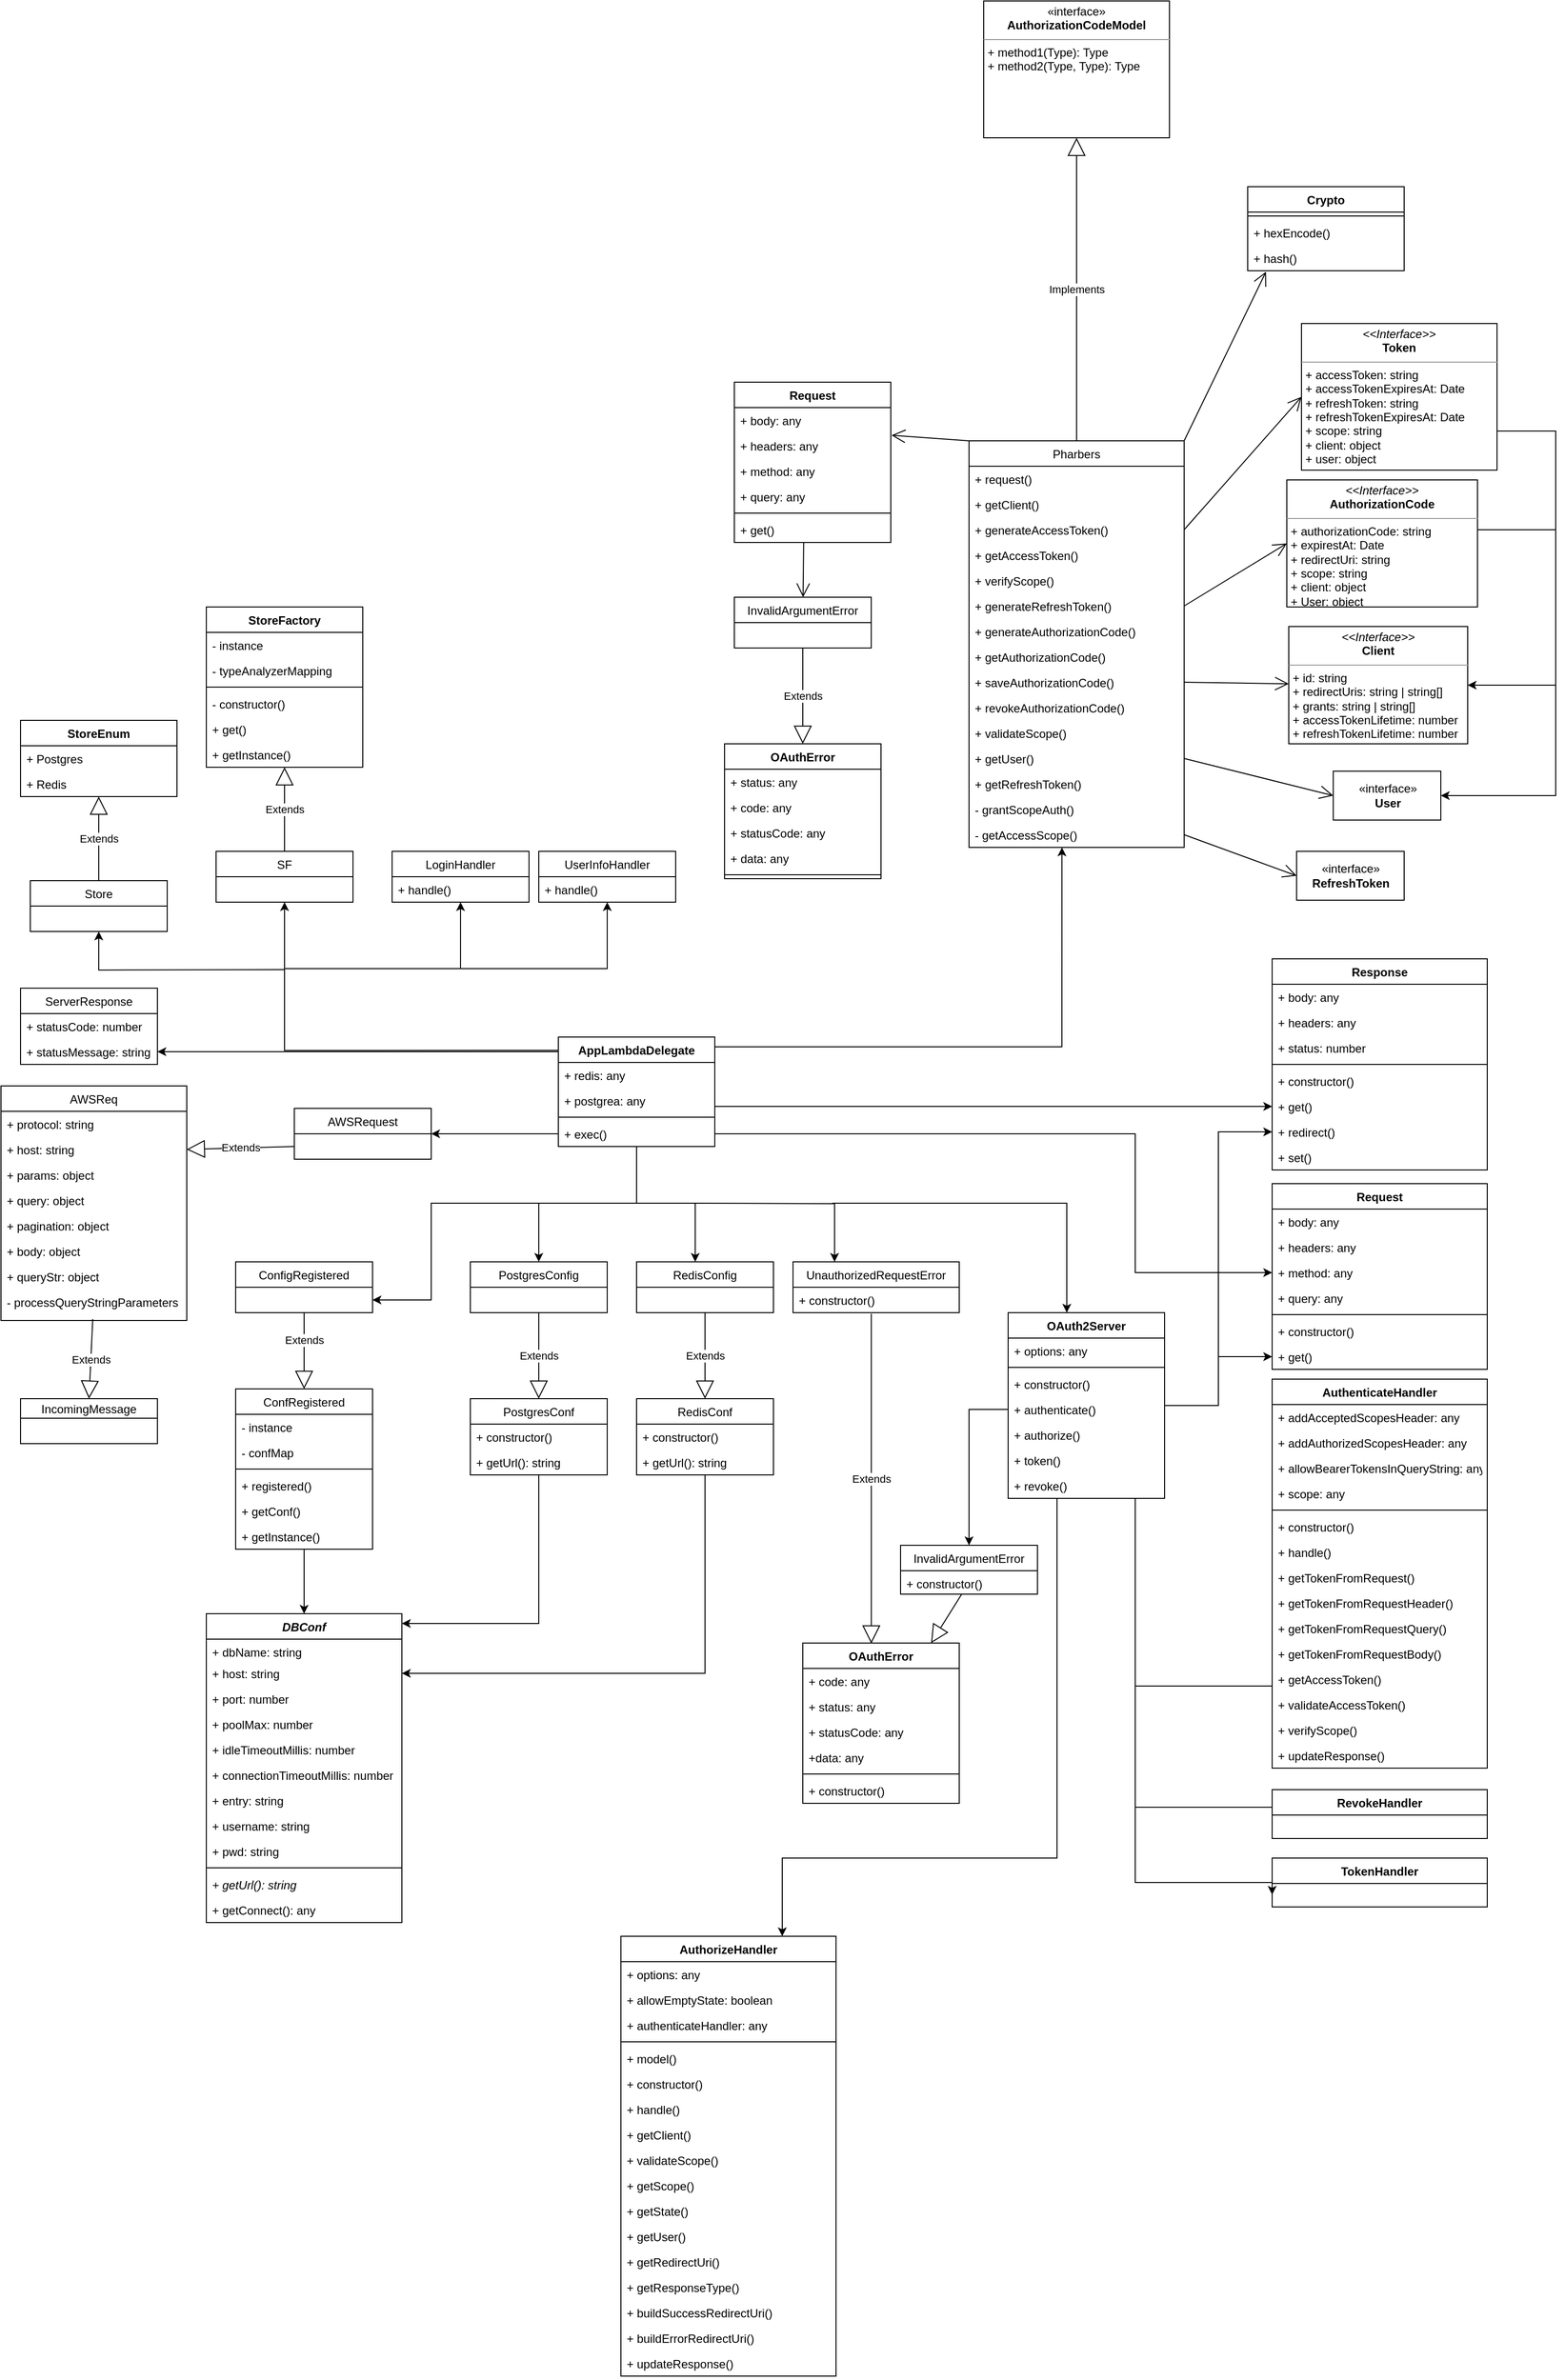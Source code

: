 <mxfile version="14.4.3" type="github">
  <diagram id="e7z7fAhQTNAkRXs3EQxo" name="Page-1">
    <mxGraphModel dx="2329" dy="1807" grid="1" gridSize="10" guides="1" tooltips="1" connect="1" arrows="1" fold="1" page="1" pageScale="1" pageWidth="827" pageHeight="1169" math="0" shadow="0">
      <root>
        <mxCell id="0" />
        <mxCell id="1" parent="0" />
        <mxCell id="GVMw0MtqoF8rpIZD3hR1-55" style="edgeStyle=orthogonalEdgeStyle;rounded=0;orthogonalLoop=1;jettySize=auto;html=1;entryX=1;entryY=0.75;entryDx=0;entryDy=0;" parent="1" target="GVMw0MtqoF8rpIZD3hR1-54" edge="1">
          <mxGeometry relative="1" as="geometry">
            <mxPoint x="220" y="490" as="sourcePoint" />
            <Array as="points">
              <mxPoint x="220" y="490" />
              <mxPoint x="110" y="490" />
              <mxPoint x="110" y="589" />
            </Array>
          </mxGeometry>
        </mxCell>
        <mxCell id="GVMw0MtqoF8rpIZD3hR1-89" style="edgeStyle=orthogonalEdgeStyle;rounded=0;orthogonalLoop=1;jettySize=auto;html=1;" parent="1" source="GVMw0MtqoF8rpIZD3hR1-1" target="GVMw0MtqoF8rpIZD3hR1-88" edge="1">
          <mxGeometry relative="1" as="geometry">
            <Array as="points">
              <mxPoint x="320" y="490" />
              <mxPoint x="220" y="490" />
            </Array>
          </mxGeometry>
        </mxCell>
        <mxCell id="GVMw0MtqoF8rpIZD3hR1-98" style="edgeStyle=orthogonalEdgeStyle;rounded=0;orthogonalLoop=1;jettySize=auto;html=1;" parent="1" edge="1">
          <mxGeometry relative="1" as="geometry">
            <mxPoint x="320" y="490" as="sourcePoint" />
            <Array as="points">
              <mxPoint x="380" y="490" />
              <mxPoint x="380" y="550" />
            </Array>
            <mxPoint x="380" y="550" as="targetPoint" />
          </mxGeometry>
        </mxCell>
        <mxCell id="GVMw0MtqoF8rpIZD3hR1-106" style="edgeStyle=orthogonalEdgeStyle;rounded=0;orthogonalLoop=1;jettySize=auto;html=1;entryX=0.5;entryY=1;entryDx=0;entryDy=0;exitX=0.012;exitY=0.122;exitDx=0;exitDy=0;exitPerimeter=0;" parent="1" target="GVMw0MtqoF8rpIZD3hR1-104" edge="1" source="GVMw0MtqoF8rpIZD3hR1-1">
          <mxGeometry relative="1" as="geometry">
            <mxPoint x="130.0" y="300.0" as="sourcePoint" />
            <Array as="points">
              <mxPoint x="-40" y="334" />
            </Array>
          </mxGeometry>
        </mxCell>
        <mxCell id="GVMw0MtqoF8rpIZD3hR1-161" style="edgeStyle=orthogonalEdgeStyle;rounded=0;orthogonalLoop=1;jettySize=auto;html=1;entryX=0.5;entryY=1;entryDx=0;entryDy=0;" parent="1" target="GVMw0MtqoF8rpIZD3hR1-148" edge="1">
          <mxGeometry relative="1" as="geometry">
            <mxPoint x="-40" y="250" as="sourcePoint" />
            <Array as="points">
              <mxPoint x="140" y="250" />
            </Array>
          </mxGeometry>
        </mxCell>
        <mxCell id="TwmEKm3HrhIpzMKDG5eM-18" style="edgeStyle=orthogonalEdgeStyle;rounded=0;orthogonalLoop=1;jettySize=auto;html=1;" edge="1" parent="1" target="TwmEKm3HrhIpzMKDG5eM-5">
          <mxGeometry relative="1" as="geometry">
            <mxPoint x="520" y="490" as="sourcePoint" />
            <mxPoint x="760" y="660" as="targetPoint" />
            <Array as="points">
              <mxPoint x="760" y="490" />
            </Array>
          </mxGeometry>
        </mxCell>
        <mxCell id="GVMw0MtqoF8rpIZD3hR1-1" value="AppLambdaDelegate" style="swimlane;fontStyle=1;align=center;verticalAlign=top;childLayout=stackLayout;horizontal=1;startSize=26;horizontalStack=0;resizeParent=1;resizeParentMax=0;resizeLast=0;collapsible=1;marginBottom=0;" parent="1" vertex="1">
          <mxGeometry x="240" y="320" width="160" height="112" as="geometry" />
        </mxCell>
        <mxCell id="GVMw0MtqoF8rpIZD3hR1-2" value="+ redis: any&#xa;" style="text;strokeColor=none;fillColor=none;align=left;verticalAlign=top;spacingLeft=4;spacingRight=4;overflow=hidden;rotatable=0;points=[[0,0.5],[1,0.5]];portConstraint=eastwest;" parent="GVMw0MtqoF8rpIZD3hR1-1" vertex="1">
          <mxGeometry y="26" width="160" height="26" as="geometry" />
        </mxCell>
        <mxCell id="GVMw0MtqoF8rpIZD3hR1-5" value="+ postgrea: any" style="text;strokeColor=none;fillColor=none;align=left;verticalAlign=top;spacingLeft=4;spacingRight=4;overflow=hidden;rotatable=0;points=[[0,0.5],[1,0.5]];portConstraint=eastwest;" parent="GVMw0MtqoF8rpIZD3hR1-1" vertex="1">
          <mxGeometry y="52" width="160" height="26" as="geometry" />
        </mxCell>
        <mxCell id="GVMw0MtqoF8rpIZD3hR1-3" value="" style="line;strokeWidth=1;fillColor=none;align=left;verticalAlign=middle;spacingTop=-1;spacingLeft=3;spacingRight=3;rotatable=0;labelPosition=right;points=[];portConstraint=eastwest;" parent="GVMw0MtqoF8rpIZD3hR1-1" vertex="1">
          <mxGeometry y="78" width="160" height="8" as="geometry" />
        </mxCell>
        <mxCell id="GVMw0MtqoF8rpIZD3hR1-4" value="+ exec()" style="text;strokeColor=none;fillColor=none;align=left;verticalAlign=top;spacingLeft=4;spacingRight=4;overflow=hidden;rotatable=0;points=[[0,0.5],[1,0.5]];portConstraint=eastwest;" parent="GVMw0MtqoF8rpIZD3hR1-1" vertex="1">
          <mxGeometry y="86" width="160" height="26" as="geometry" />
        </mxCell>
        <mxCell id="GVMw0MtqoF8rpIZD3hR1-10" style="edgeStyle=orthogonalEdgeStyle;rounded=0;orthogonalLoop=1;jettySize=auto;html=1;entryX=1;entryY=0.5;entryDx=0;entryDy=0;" parent="1" target="GVMw0MtqoF8rpIZD3hR1-20" edge="1">
          <mxGeometry relative="1" as="geometry">
            <mxPoint x="-90" y="335" as="sourcePoint" />
            <mxPoint x="190" y="346" as="targetPoint" />
            <Array as="points">
              <mxPoint x="240" y="335" />
            </Array>
          </mxGeometry>
        </mxCell>
        <mxCell id="GVMw0MtqoF8rpIZD3hR1-29" value="ServerResponse" style="swimlane;fontStyle=0;childLayout=stackLayout;horizontal=1;startSize=26;fillColor=none;horizontalStack=0;resizeParent=1;resizeParentMax=0;resizeLast=0;collapsible=1;marginBottom=0;" parent="1" vertex="1">
          <mxGeometry x="-310" y="270" width="140" height="78" as="geometry" />
        </mxCell>
        <mxCell id="GVMw0MtqoF8rpIZD3hR1-16" value="+ statusCode: number" style="text;strokeColor=none;fillColor=none;align=left;verticalAlign=top;spacingLeft=4;spacingRight=4;overflow=hidden;rotatable=0;points=[[0,0.5],[1,0.5]];portConstraint=eastwest;" parent="GVMw0MtqoF8rpIZD3hR1-29" vertex="1">
          <mxGeometry y="26" width="140" height="26" as="geometry" />
        </mxCell>
        <mxCell id="GVMw0MtqoF8rpIZD3hR1-20" value="+ statusMessage: string" style="text;strokeColor=none;fillColor=none;align=left;verticalAlign=top;spacingLeft=4;spacingRight=4;overflow=hidden;rotatable=0;points=[[0,0.5],[1,0.5]];portConstraint=eastwest;" parent="GVMw0MtqoF8rpIZD3hR1-29" vertex="1">
          <mxGeometry y="52" width="140" height="26" as="geometry" />
        </mxCell>
        <mxCell id="GVMw0MtqoF8rpIZD3hR1-33" value="AWSRequest" style="swimlane;fontStyle=0;childLayout=stackLayout;horizontal=1;startSize=26;fillColor=none;horizontalStack=0;resizeParent=1;resizeParentMax=0;resizeLast=0;collapsible=1;marginBottom=0;" parent="1" vertex="1">
          <mxGeometry x="-30" y="393" width="140" height="52" as="geometry" />
        </mxCell>
        <mxCell id="GVMw0MtqoF8rpIZD3hR1-37" style="edgeStyle=orthogonalEdgeStyle;rounded=0;orthogonalLoop=1;jettySize=auto;html=1;entryX=1;entryY=0.5;entryDx=0;entryDy=0;exitX=0;exitY=0.5;exitDx=0;exitDy=0;" parent="1" source="GVMw0MtqoF8rpIZD3hR1-4" target="GVMw0MtqoF8rpIZD3hR1-33" edge="1">
          <mxGeometry relative="1" as="geometry" />
        </mxCell>
        <mxCell id="GVMw0MtqoF8rpIZD3hR1-38" value="AWSReq" style="swimlane;fontStyle=0;childLayout=stackLayout;horizontal=1;startSize=26;fillColor=none;horizontalStack=0;resizeParent=1;resizeParentMax=0;resizeLast=0;collapsible=1;marginBottom=0;" parent="1" vertex="1">
          <mxGeometry x="-330" y="370" width="190" height="240" as="geometry" />
        </mxCell>
        <mxCell id="GVMw0MtqoF8rpIZD3hR1-39" value="+ protocol: string" style="text;strokeColor=none;fillColor=none;align=left;verticalAlign=top;spacingLeft=4;spacingRight=4;overflow=hidden;rotatable=0;points=[[0,0.5],[1,0.5]];portConstraint=eastwest;" parent="GVMw0MtqoF8rpIZD3hR1-38" vertex="1">
          <mxGeometry y="26" width="190" height="26" as="geometry" />
        </mxCell>
        <mxCell id="GVMw0MtqoF8rpIZD3hR1-40" value="+ host: string&#xa;" style="text;strokeColor=none;fillColor=none;align=left;verticalAlign=top;spacingLeft=4;spacingRight=4;overflow=hidden;rotatable=0;points=[[0,0.5],[1,0.5]];portConstraint=eastwest;" parent="GVMw0MtqoF8rpIZD3hR1-38" vertex="1">
          <mxGeometry y="52" width="190" height="26" as="geometry" />
        </mxCell>
        <mxCell id="GVMw0MtqoF8rpIZD3hR1-41" value="+ params: object" style="text;strokeColor=none;fillColor=none;align=left;verticalAlign=top;spacingLeft=4;spacingRight=4;overflow=hidden;rotatable=0;points=[[0,0.5],[1,0.5]];portConstraint=eastwest;" parent="GVMw0MtqoF8rpIZD3hR1-38" vertex="1">
          <mxGeometry y="78" width="190" height="26" as="geometry" />
        </mxCell>
        <mxCell id="GVMw0MtqoF8rpIZD3hR1-42" value="+ query: object" style="text;strokeColor=none;fillColor=none;align=left;verticalAlign=top;spacingLeft=4;spacingRight=4;overflow=hidden;rotatable=0;points=[[0,0.5],[1,0.5]];portConstraint=eastwest;" parent="GVMw0MtqoF8rpIZD3hR1-38" vertex="1">
          <mxGeometry y="104" width="190" height="26" as="geometry" />
        </mxCell>
        <mxCell id="GVMw0MtqoF8rpIZD3hR1-44" value="+ pagination: object" style="text;strokeColor=none;fillColor=none;align=left;verticalAlign=top;spacingLeft=4;spacingRight=4;overflow=hidden;rotatable=0;points=[[0,0.5],[1,0.5]];portConstraint=eastwest;" parent="GVMw0MtqoF8rpIZD3hR1-38" vertex="1">
          <mxGeometry y="130" width="190" height="26" as="geometry" />
        </mxCell>
        <mxCell id="GVMw0MtqoF8rpIZD3hR1-45" value="+ body: object" style="text;strokeColor=none;fillColor=none;align=left;verticalAlign=top;spacingLeft=4;spacingRight=4;overflow=hidden;rotatable=0;points=[[0,0.5],[1,0.5]];portConstraint=eastwest;" parent="GVMw0MtqoF8rpIZD3hR1-38" vertex="1">
          <mxGeometry y="156" width="190" height="26" as="geometry" />
        </mxCell>
        <mxCell id="GVMw0MtqoF8rpIZD3hR1-46" value="+ queryStr: object" style="text;strokeColor=none;fillColor=none;align=left;verticalAlign=top;spacingLeft=4;spacingRight=4;overflow=hidden;rotatable=0;points=[[0,0.5],[1,0.5]];portConstraint=eastwest;" parent="GVMw0MtqoF8rpIZD3hR1-38" vertex="1">
          <mxGeometry y="182" width="190" height="26" as="geometry" />
        </mxCell>
        <mxCell id="GVMw0MtqoF8rpIZD3hR1-43" value="- processQueryStringParameters" style="text;strokeColor=none;fillColor=none;align=left;verticalAlign=top;spacingLeft=4;spacingRight=4;overflow=hidden;rotatable=0;points=[[0,0.5],[1,0.5]];portConstraint=eastwest;" parent="GVMw0MtqoF8rpIZD3hR1-38" vertex="1">
          <mxGeometry y="208" width="190" height="32" as="geometry" />
        </mxCell>
        <mxCell id="GVMw0MtqoF8rpIZD3hR1-48" value="Extends" style="endArrow=block;endSize=16;endFill=0;html=1;exitX=0;exitY=0.75;exitDx=0;exitDy=0;entryX=1;entryY=0.5;entryDx=0;entryDy=0;" parent="1" source="GVMw0MtqoF8rpIZD3hR1-33" target="GVMw0MtqoF8rpIZD3hR1-40" edge="1">
          <mxGeometry width="160" relative="1" as="geometry">
            <mxPoint x="-80" y="350" as="sourcePoint" />
            <mxPoint x="80" y="350" as="targetPoint" />
          </mxGeometry>
        </mxCell>
        <mxCell id="GVMw0MtqoF8rpIZD3hR1-49" value="IncomingMessage" style="swimlane;fontStyle=0;childLayout=stackLayout;horizontal=1;startSize=20;fillColor=none;horizontalStack=0;resizeParent=1;resizeParentMax=0;resizeLast=0;collapsible=1;marginBottom=0;" parent="1" vertex="1">
          <mxGeometry x="-310" y="690" width="140" height="46" as="geometry" />
        </mxCell>
        <mxCell id="GVMw0MtqoF8rpIZD3hR1-53" value="Extends" style="endArrow=block;endSize=16;endFill=0;html=1;entryX=0.5;entryY=0;entryDx=0;entryDy=0;exitX=0.494;exitY=0.955;exitDx=0;exitDy=0;exitPerimeter=0;" parent="1" source="GVMw0MtqoF8rpIZD3hR1-43" target="GVMw0MtqoF8rpIZD3hR1-49" edge="1">
          <mxGeometry width="160" relative="1" as="geometry">
            <mxPoint x="-180" y="660" as="sourcePoint" />
            <mxPoint x="-60" y="670" as="targetPoint" />
          </mxGeometry>
        </mxCell>
        <mxCell id="GVMw0MtqoF8rpIZD3hR1-54" value="ConfigRegistered" style="swimlane;fontStyle=0;childLayout=stackLayout;horizontal=1;startSize=26;fillColor=none;horizontalStack=0;resizeParent=1;resizeParentMax=0;resizeLast=0;collapsible=1;marginBottom=0;" parent="1" vertex="1">
          <mxGeometry x="-90" y="550" width="140" height="52" as="geometry" />
        </mxCell>
        <mxCell id="GVMw0MtqoF8rpIZD3hR1-86" style="edgeStyle=orthogonalEdgeStyle;rounded=0;orthogonalLoop=1;jettySize=auto;html=1;" parent="1" source="GVMw0MtqoF8rpIZD3hR1-56" target="GVMw0MtqoF8rpIZD3hR1-65" edge="1">
          <mxGeometry relative="1" as="geometry" />
        </mxCell>
        <mxCell id="GVMw0MtqoF8rpIZD3hR1-56" value="ConfRegistered" style="swimlane;fontStyle=0;childLayout=stackLayout;horizontal=1;startSize=26;fillColor=none;horizontalStack=0;resizeParent=1;resizeParentMax=0;resizeLast=0;collapsible=1;marginBottom=0;" parent="1" vertex="1">
          <mxGeometry x="-90" y="680" width="140" height="164" as="geometry" />
        </mxCell>
        <mxCell id="GVMw0MtqoF8rpIZD3hR1-57" value="- instance" style="text;strokeColor=none;fillColor=none;align=left;verticalAlign=top;spacingLeft=4;spacingRight=4;overflow=hidden;rotatable=0;points=[[0,0.5],[1,0.5]];portConstraint=eastwest;" parent="GVMw0MtqoF8rpIZD3hR1-56" vertex="1">
          <mxGeometry y="26" width="140" height="26" as="geometry" />
        </mxCell>
        <mxCell id="GVMw0MtqoF8rpIZD3hR1-58" value="- confMap" style="text;strokeColor=none;fillColor=none;align=left;verticalAlign=top;spacingLeft=4;spacingRight=4;overflow=hidden;rotatable=0;points=[[0,0.5],[1,0.5]];portConstraint=eastwest;" parent="GVMw0MtqoF8rpIZD3hR1-56" vertex="1">
          <mxGeometry y="52" width="140" height="26" as="geometry" />
        </mxCell>
        <mxCell id="GVMw0MtqoF8rpIZD3hR1-61" value="" style="line;strokeWidth=1;fillColor=none;align=left;verticalAlign=middle;spacingTop=-1;spacingLeft=3;spacingRight=3;rotatable=0;labelPosition=right;points=[];portConstraint=eastwest;" parent="GVMw0MtqoF8rpIZD3hR1-56" vertex="1">
          <mxGeometry y="78" width="140" height="8" as="geometry" />
        </mxCell>
        <mxCell id="GVMw0MtqoF8rpIZD3hR1-62" value="+ registered()" style="text;strokeColor=none;fillColor=none;align=left;verticalAlign=top;spacingLeft=4;spacingRight=4;overflow=hidden;rotatable=0;points=[[0,0.5],[1,0.5]];portConstraint=eastwest;" parent="GVMw0MtqoF8rpIZD3hR1-56" vertex="1">
          <mxGeometry y="86" width="140" height="26" as="geometry" />
        </mxCell>
        <mxCell id="GVMw0MtqoF8rpIZD3hR1-63" value="+ getConf()&#xa;&#xa;" style="text;strokeColor=none;fillColor=none;align=left;verticalAlign=top;spacingLeft=4;spacingRight=4;overflow=hidden;rotatable=0;points=[[0,0.5],[1,0.5]];portConstraint=eastwest;" parent="GVMw0MtqoF8rpIZD3hR1-56" vertex="1">
          <mxGeometry y="112" width="140" height="26" as="geometry" />
        </mxCell>
        <mxCell id="GVMw0MtqoF8rpIZD3hR1-64" value="+ getInstance()&#xa;&#xa;" style="text;strokeColor=none;fillColor=none;align=left;verticalAlign=top;spacingLeft=4;spacingRight=4;overflow=hidden;rotatable=0;points=[[0,0.5],[1,0.5]];portConstraint=eastwest;" parent="GVMw0MtqoF8rpIZD3hR1-56" vertex="1">
          <mxGeometry y="138" width="140" height="26" as="geometry" />
        </mxCell>
        <mxCell id="GVMw0MtqoF8rpIZD3hR1-60" value="Extends" style="endArrow=block;endSize=16;endFill=0;html=1;exitX=0.5;exitY=1;exitDx=0;exitDy=0;entryX=0.5;entryY=0;entryDx=0;entryDy=0;" parent="1" source="GVMw0MtqoF8rpIZD3hR1-54" target="GVMw0MtqoF8rpIZD3hR1-56" edge="1">
          <mxGeometry x="-0.282" width="160" relative="1" as="geometry">
            <mxPoint x="30" y="550" as="sourcePoint" />
            <mxPoint x="190" y="550" as="targetPoint" />
            <mxPoint as="offset" />
          </mxGeometry>
        </mxCell>
        <mxCell id="GVMw0MtqoF8rpIZD3hR1-65" value="DBConf" style="swimlane;fontStyle=3;align=center;verticalAlign=top;childLayout=stackLayout;horizontal=1;startSize=26;horizontalStack=0;resizeParent=1;resizeParentMax=0;resizeLast=0;collapsible=1;marginBottom=0;shadow=0;" parent="1" vertex="1">
          <mxGeometry x="-120" y="910" width="200" height="316" as="geometry" />
        </mxCell>
        <mxCell id="GVMw0MtqoF8rpIZD3hR1-66" value="+ dbName: string" style="text;strokeColor=none;fillColor=none;align=left;verticalAlign=top;spacingLeft=4;spacingRight=4;overflow=hidden;rotatable=0;points=[[0,0.5],[1,0.5]];portConstraint=eastwest;" parent="GVMw0MtqoF8rpIZD3hR1-65" vertex="1">
          <mxGeometry y="26" width="200" height="22" as="geometry" />
        </mxCell>
        <mxCell id="GVMw0MtqoF8rpIZD3hR1-79" value="+ host: string" style="text;strokeColor=none;fillColor=none;align=left;verticalAlign=top;spacingLeft=4;spacingRight=4;overflow=hidden;rotatable=0;points=[[0,0.5],[1,0.5]];portConstraint=eastwest;shadow=0;" parent="GVMw0MtqoF8rpIZD3hR1-65" vertex="1">
          <mxGeometry y="48" width="200" height="26" as="geometry" />
        </mxCell>
        <mxCell id="GVMw0MtqoF8rpIZD3hR1-84" value="+ port: number" style="text;strokeColor=none;fillColor=none;align=left;verticalAlign=top;spacingLeft=4;spacingRight=4;overflow=hidden;rotatable=0;points=[[0,0.5],[1,0.5]];portConstraint=eastwest;shadow=0;" parent="GVMw0MtqoF8rpIZD3hR1-65" vertex="1">
          <mxGeometry y="74" width="200" height="26" as="geometry" />
        </mxCell>
        <mxCell id="GVMw0MtqoF8rpIZD3hR1-85" value="+ poolMax: number" style="text;strokeColor=none;fillColor=none;align=left;verticalAlign=top;spacingLeft=4;spacingRight=4;overflow=hidden;rotatable=0;points=[[0,0.5],[1,0.5]];portConstraint=eastwest;shadow=0;" parent="GVMw0MtqoF8rpIZD3hR1-65" vertex="1">
          <mxGeometry y="100" width="200" height="26" as="geometry" />
        </mxCell>
        <mxCell id="GVMw0MtqoF8rpIZD3hR1-80" value="+ idleTimeoutMillis: number" style="text;strokeColor=none;fillColor=none;align=left;verticalAlign=top;spacingLeft=4;spacingRight=4;overflow=hidden;rotatable=0;points=[[0,0.5],[1,0.5]];portConstraint=eastwest;shadow=0;" parent="GVMw0MtqoF8rpIZD3hR1-65" vertex="1">
          <mxGeometry y="126" width="200" height="26" as="geometry" />
        </mxCell>
        <mxCell id="GVMw0MtqoF8rpIZD3hR1-83" value="+ connectionTimeoutMillis: number" style="text;strokeColor=none;fillColor=none;align=left;verticalAlign=top;spacingLeft=4;spacingRight=4;overflow=hidden;rotatable=0;points=[[0,0.5],[1,0.5]];portConstraint=eastwest;shadow=0;" parent="GVMw0MtqoF8rpIZD3hR1-65" vertex="1">
          <mxGeometry y="152" width="200" height="26" as="geometry" />
        </mxCell>
        <mxCell id="GVMw0MtqoF8rpIZD3hR1-82" value="+ entry: string" style="text;strokeColor=none;fillColor=none;align=left;verticalAlign=top;spacingLeft=4;spacingRight=4;overflow=hidden;rotatable=0;points=[[0,0.5],[1,0.5]];portConstraint=eastwest;shadow=0;" parent="GVMw0MtqoF8rpIZD3hR1-65" vertex="1">
          <mxGeometry y="178" width="200" height="26" as="geometry" />
        </mxCell>
        <mxCell id="GVMw0MtqoF8rpIZD3hR1-81" value="+ username: string" style="text;strokeColor=none;fillColor=none;align=left;verticalAlign=top;spacingLeft=4;spacingRight=4;overflow=hidden;rotatable=0;points=[[0,0.5],[1,0.5]];portConstraint=eastwest;shadow=0;" parent="GVMw0MtqoF8rpIZD3hR1-65" vertex="1">
          <mxGeometry y="204" width="200" height="26" as="geometry" />
        </mxCell>
        <mxCell id="GVMw0MtqoF8rpIZD3hR1-77" value="+ pwd: string" style="text;strokeColor=none;fillColor=none;align=left;verticalAlign=top;spacingLeft=4;spacingRight=4;overflow=hidden;rotatable=0;points=[[0,0.5],[1,0.5]];portConstraint=eastwest;shadow=0;" parent="GVMw0MtqoF8rpIZD3hR1-65" vertex="1">
          <mxGeometry y="230" width="200" height="26" as="geometry" />
        </mxCell>
        <mxCell id="GVMw0MtqoF8rpIZD3hR1-67" value="" style="line;strokeWidth=1;fillColor=none;align=left;verticalAlign=middle;spacingTop=-1;spacingLeft=3;spacingRight=3;rotatable=0;labelPosition=right;points=[];portConstraint=eastwest;" parent="GVMw0MtqoF8rpIZD3hR1-65" vertex="1">
          <mxGeometry y="256" width="200" height="8" as="geometry" />
        </mxCell>
        <mxCell id="GVMw0MtqoF8rpIZD3hR1-68" value="+ getUrl(): string" style="text;strokeColor=none;fillColor=none;align=left;verticalAlign=top;spacingLeft=4;spacingRight=4;overflow=hidden;rotatable=0;points=[[0,0.5],[1,0.5]];portConstraint=eastwest;fontStyle=2" parent="GVMw0MtqoF8rpIZD3hR1-65" vertex="1">
          <mxGeometry y="264" width="200" height="26" as="geometry" />
        </mxCell>
        <mxCell id="GVMw0MtqoF8rpIZD3hR1-76" value="+ getConnect(): any" style="text;strokeColor=none;fillColor=none;align=left;verticalAlign=top;spacingLeft=4;spacingRight=4;overflow=hidden;rotatable=0;points=[[0,0.5],[1,0.5]];portConstraint=eastwest;shadow=0;" parent="GVMw0MtqoF8rpIZD3hR1-65" vertex="1">
          <mxGeometry y="290" width="200" height="26" as="geometry" />
        </mxCell>
        <mxCell id="GVMw0MtqoF8rpIZD3hR1-88" value="PostgresConfig" style="swimlane;fontStyle=0;childLayout=stackLayout;horizontal=1;startSize=26;fillColor=none;horizontalStack=0;resizeParent=1;resizeParentMax=0;resizeLast=0;collapsible=1;marginBottom=0;" parent="1" vertex="1">
          <mxGeometry x="150" y="550" width="140" height="52" as="geometry" />
        </mxCell>
        <mxCell id="GVMw0MtqoF8rpIZD3hR1-95" style="edgeStyle=orthogonalEdgeStyle;rounded=0;orthogonalLoop=1;jettySize=auto;html=1;" parent="1" source="GVMw0MtqoF8rpIZD3hR1-90" edge="1">
          <mxGeometry relative="1" as="geometry">
            <mxPoint x="80" y="920" as="targetPoint" />
            <Array as="points">
              <mxPoint x="220" y="920" />
              <mxPoint x="80" y="920" />
            </Array>
          </mxGeometry>
        </mxCell>
        <mxCell id="GVMw0MtqoF8rpIZD3hR1-90" value="PostgresConf" style="swimlane;fontStyle=0;childLayout=stackLayout;horizontal=1;startSize=26;fillColor=none;horizontalStack=0;resizeParent=1;resizeParentMax=0;resizeLast=0;collapsible=1;marginBottom=0;shadow=0;" parent="1" vertex="1">
          <mxGeometry x="150" y="690" width="140" height="78" as="geometry" />
        </mxCell>
        <mxCell id="GVMw0MtqoF8rpIZD3hR1-91" value="+ constructor()" style="text;strokeColor=none;fillColor=none;align=left;verticalAlign=top;spacingLeft=4;spacingRight=4;overflow=hidden;rotatable=0;points=[[0,0.5],[1,0.5]];portConstraint=eastwest;" parent="GVMw0MtqoF8rpIZD3hR1-90" vertex="1">
          <mxGeometry y="26" width="140" height="26" as="geometry" />
        </mxCell>
        <mxCell id="GVMw0MtqoF8rpIZD3hR1-92" value="+ getUrl(): string" style="text;strokeColor=none;fillColor=none;align=left;verticalAlign=top;spacingLeft=4;spacingRight=4;overflow=hidden;rotatable=0;points=[[0,0.5],[1,0.5]];portConstraint=eastwest;" parent="GVMw0MtqoF8rpIZD3hR1-90" vertex="1">
          <mxGeometry y="52" width="140" height="26" as="geometry" />
        </mxCell>
        <mxCell id="GVMw0MtqoF8rpIZD3hR1-94" value="Extends" style="endArrow=block;endSize=16;endFill=0;html=1;exitX=0.5;exitY=1;exitDx=0;exitDy=0;entryX=0.5;entryY=0;entryDx=0;entryDy=0;" parent="1" source="GVMw0MtqoF8rpIZD3hR1-88" target="GVMw0MtqoF8rpIZD3hR1-90" edge="1">
          <mxGeometry width="160" relative="1" as="geometry">
            <mxPoint x="60" y="670" as="sourcePoint" />
            <mxPoint x="220" y="670" as="targetPoint" />
          </mxGeometry>
        </mxCell>
        <mxCell id="GVMw0MtqoF8rpIZD3hR1-97" value="RedisConfig" style="swimlane;fontStyle=0;childLayout=stackLayout;horizontal=1;startSize=26;fillColor=none;horizontalStack=0;resizeParent=1;resizeParentMax=0;resizeLast=0;collapsible=1;marginBottom=0;" parent="1" vertex="1">
          <mxGeometry x="320" y="550" width="140" height="52" as="geometry" />
        </mxCell>
        <mxCell id="GVMw0MtqoF8rpIZD3hR1-103" style="edgeStyle=orthogonalEdgeStyle;rounded=0;orthogonalLoop=1;jettySize=auto;html=1;entryX=1;entryY=0.5;entryDx=0;entryDy=0;" parent="1" source="GVMw0MtqoF8rpIZD3hR1-99" target="GVMw0MtqoF8rpIZD3hR1-79" edge="1">
          <mxGeometry relative="1" as="geometry">
            <mxPoint x="220" y="880" as="targetPoint" />
            <Array as="points">
              <mxPoint x="390" y="971" />
            </Array>
          </mxGeometry>
        </mxCell>
        <mxCell id="GVMw0MtqoF8rpIZD3hR1-99" value="RedisConf" style="swimlane;fontStyle=0;childLayout=stackLayout;horizontal=1;startSize=26;fillColor=none;horizontalStack=0;resizeParent=1;resizeParentMax=0;resizeLast=0;collapsible=1;marginBottom=0;shadow=0;" parent="1" vertex="1">
          <mxGeometry x="320" y="690" width="140" height="78" as="geometry" />
        </mxCell>
        <mxCell id="GVMw0MtqoF8rpIZD3hR1-100" value="+ constructor()" style="text;strokeColor=none;fillColor=none;align=left;verticalAlign=top;spacingLeft=4;spacingRight=4;overflow=hidden;rotatable=0;points=[[0,0.5],[1,0.5]];portConstraint=eastwest;" parent="GVMw0MtqoF8rpIZD3hR1-99" vertex="1">
          <mxGeometry y="26" width="140" height="26" as="geometry" />
        </mxCell>
        <mxCell id="GVMw0MtqoF8rpIZD3hR1-101" value="+ getUrl(): string" style="text;strokeColor=none;fillColor=none;align=left;verticalAlign=top;spacingLeft=4;spacingRight=4;overflow=hidden;rotatable=0;points=[[0,0.5],[1,0.5]];portConstraint=eastwest;" parent="GVMw0MtqoF8rpIZD3hR1-99" vertex="1">
          <mxGeometry y="52" width="140" height="26" as="geometry" />
        </mxCell>
        <mxCell id="GVMw0MtqoF8rpIZD3hR1-102" value="Extends" style="endArrow=block;endSize=16;endFill=0;html=1;exitX=0.5;exitY=1;exitDx=0;exitDy=0;entryX=0.5;entryY=0;entryDx=0;entryDy=0;" parent="1" target="GVMw0MtqoF8rpIZD3hR1-99" edge="1">
          <mxGeometry width="160" relative="1" as="geometry">
            <mxPoint x="390" y="602.0" as="sourcePoint" />
            <mxPoint x="390" y="670" as="targetPoint" />
          </mxGeometry>
        </mxCell>
        <mxCell id="GVMw0MtqoF8rpIZD3hR1-104" value="SF" style="swimlane;fontStyle=0;childLayout=stackLayout;horizontal=1;startSize=26;fillColor=none;horizontalStack=0;resizeParent=1;resizeParentMax=0;resizeLast=0;collapsible=1;marginBottom=0;" parent="1" vertex="1">
          <mxGeometry x="-110" y="130" width="140" height="52" as="geometry" />
        </mxCell>
        <mxCell id="GVMw0MtqoF8rpIZD3hR1-110" value="Extends" style="endArrow=block;endSize=16;endFill=0;html=1;exitX=0.5;exitY=0;exitDx=0;exitDy=0;" parent="1" source="GVMw0MtqoF8rpIZD3hR1-104" target="GVMw0MtqoF8rpIZD3hR1-118" edge="1">
          <mxGeometry width="160" relative="1" as="geometry">
            <mxPoint x="-30" y="130" as="sourcePoint" />
            <mxPoint x="-40" y="30" as="targetPoint" />
          </mxGeometry>
        </mxCell>
        <mxCell id="GVMw0MtqoF8rpIZD3hR1-111" value="StoreFactory" style="swimlane;fontStyle=1;align=center;verticalAlign=top;childLayout=stackLayout;horizontal=1;startSize=26;horizontalStack=0;resizeParent=1;resizeParentMax=0;resizeLast=0;collapsible=1;marginBottom=0;shadow=0;" parent="1" vertex="1">
          <mxGeometry x="-120" y="-120" width="160" height="164" as="geometry" />
        </mxCell>
        <mxCell id="GVMw0MtqoF8rpIZD3hR1-117" value="- instance" style="text;strokeColor=none;fillColor=none;align=left;verticalAlign=top;spacingLeft=4;spacingRight=4;overflow=hidden;rotatable=0;points=[[0,0.5],[1,0.5]];portConstraint=eastwest;shadow=0;" parent="GVMw0MtqoF8rpIZD3hR1-111" vertex="1">
          <mxGeometry y="26" width="160" height="26" as="geometry" />
        </mxCell>
        <mxCell id="GVMw0MtqoF8rpIZD3hR1-119" value="- typeAnalyzerMapping" style="text;strokeColor=none;fillColor=none;align=left;verticalAlign=top;spacingLeft=4;spacingRight=4;overflow=hidden;rotatable=0;points=[[0,0.5],[1,0.5]];portConstraint=eastwest;shadow=0;" parent="GVMw0MtqoF8rpIZD3hR1-111" vertex="1">
          <mxGeometry y="52" width="160" height="26" as="geometry" />
        </mxCell>
        <mxCell id="GVMw0MtqoF8rpIZD3hR1-113" value="" style="line;strokeWidth=1;fillColor=none;align=left;verticalAlign=middle;spacingTop=-1;spacingLeft=3;spacingRight=3;rotatable=0;labelPosition=right;points=[];portConstraint=eastwest;" parent="GVMw0MtqoF8rpIZD3hR1-111" vertex="1">
          <mxGeometry y="78" width="160" height="8" as="geometry" />
        </mxCell>
        <mxCell id="GVMw0MtqoF8rpIZD3hR1-114" value="- constructor()" style="text;strokeColor=none;fillColor=none;align=left;verticalAlign=top;spacingLeft=4;spacingRight=4;overflow=hidden;rotatable=0;points=[[0,0.5],[1,0.5]];portConstraint=eastwest;" parent="GVMw0MtqoF8rpIZD3hR1-111" vertex="1">
          <mxGeometry y="86" width="160" height="26" as="geometry" />
        </mxCell>
        <mxCell id="GVMw0MtqoF8rpIZD3hR1-121" value="+ get()" style="text;strokeColor=none;fillColor=none;align=left;verticalAlign=top;spacingLeft=4;spacingRight=4;overflow=hidden;rotatable=0;points=[[0,0.5],[1,0.5]];portConstraint=eastwest;shadow=0;" parent="GVMw0MtqoF8rpIZD3hR1-111" vertex="1">
          <mxGeometry y="112" width="160" height="26" as="geometry" />
        </mxCell>
        <mxCell id="GVMw0MtqoF8rpIZD3hR1-118" value="+ getInstance()" style="text;strokeColor=none;fillColor=none;align=left;verticalAlign=top;spacingLeft=4;spacingRight=4;overflow=hidden;rotatable=0;points=[[0,0.5],[1,0.5]];portConstraint=eastwest;shadow=0;" parent="GVMw0MtqoF8rpIZD3hR1-111" vertex="1">
          <mxGeometry y="138" width="160" height="26" as="geometry" />
        </mxCell>
        <mxCell id="GVMw0MtqoF8rpIZD3hR1-122" style="edgeStyle=orthogonalEdgeStyle;rounded=0;orthogonalLoop=1;jettySize=auto;html=1;entryX=0.5;entryY=1;entryDx=0;entryDy=0;" parent="1" target="GVMw0MtqoF8rpIZD3hR1-123" edge="1">
          <mxGeometry relative="1" as="geometry">
            <mxPoint x="-40" y="251" as="sourcePoint" />
          </mxGeometry>
        </mxCell>
        <mxCell id="GVMw0MtqoF8rpIZD3hR1-123" value="Store" style="swimlane;fontStyle=0;childLayout=stackLayout;horizontal=1;startSize=26;fillColor=none;horizontalStack=0;resizeParent=1;resizeParentMax=0;resizeLast=0;collapsible=1;marginBottom=0;" parent="1" vertex="1">
          <mxGeometry x="-300" y="160" width="140" height="52" as="geometry" />
        </mxCell>
        <mxCell id="GVMw0MtqoF8rpIZD3hR1-124" value="Extends" style="endArrow=block;endSize=16;endFill=0;html=1;exitX=0.5;exitY=0;exitDx=0;exitDy=0;" parent="1" source="GVMw0MtqoF8rpIZD3hR1-123" edge="1">
          <mxGeometry width="160" relative="1" as="geometry">
            <mxPoint x="-220" y="160" as="sourcePoint" />
            <mxPoint x="-230.0" y="74" as="targetPoint" />
          </mxGeometry>
        </mxCell>
        <mxCell id="GVMw0MtqoF8rpIZD3hR1-125" value="StoreEnum" style="swimlane;fontStyle=1;align=center;verticalAlign=top;childLayout=stackLayout;horizontal=1;startSize=26;horizontalStack=0;resizeParent=1;resizeParentMax=0;resizeLast=0;collapsible=1;marginBottom=0;shadow=0;" parent="1" vertex="1">
          <mxGeometry x="-310" y="-4" width="160" height="78" as="geometry" />
        </mxCell>
        <mxCell id="GVMw0MtqoF8rpIZD3hR1-126" value="+ Postgres" style="text;strokeColor=none;fillColor=none;align=left;verticalAlign=top;spacingLeft=4;spacingRight=4;overflow=hidden;rotatable=0;points=[[0,0.5],[1,0.5]];portConstraint=eastwest;shadow=0;" parent="GVMw0MtqoF8rpIZD3hR1-125" vertex="1">
          <mxGeometry y="26" width="160" height="26" as="geometry" />
        </mxCell>
        <mxCell id="GVMw0MtqoF8rpIZD3hR1-127" value="+ Redis" style="text;strokeColor=none;fillColor=none;align=left;verticalAlign=top;spacingLeft=4;spacingRight=4;overflow=hidden;rotatable=0;points=[[0,0.5],[1,0.5]];portConstraint=eastwest;shadow=0;" parent="GVMw0MtqoF8rpIZD3hR1-125" vertex="1">
          <mxGeometry y="52" width="160" height="26" as="geometry" />
        </mxCell>
        <mxCell id="GVMw0MtqoF8rpIZD3hR1-132" value="UnauthorizedRequestError" style="swimlane;fontStyle=0;childLayout=stackLayout;horizontal=1;startSize=26;fillColor=none;horizontalStack=0;resizeParent=1;resizeParentMax=0;resizeLast=0;collapsible=1;marginBottom=0;shadow=0;" parent="1" vertex="1">
          <mxGeometry x="480" y="550" width="170" height="52" as="geometry" />
        </mxCell>
        <mxCell id="GVMw0MtqoF8rpIZD3hR1-133" value="+ constructor()" style="text;strokeColor=none;fillColor=none;align=left;verticalAlign=top;spacingLeft=4;spacingRight=4;overflow=hidden;rotatable=0;points=[[0,0.5],[1,0.5]];portConstraint=eastwest;" parent="GVMw0MtqoF8rpIZD3hR1-132" vertex="1">
          <mxGeometry y="26" width="170" height="26" as="geometry" />
        </mxCell>
        <mxCell id="GVMw0MtqoF8rpIZD3hR1-140" value="Extends" style="endArrow=block;endSize=16;endFill=0;html=1;exitX=0.471;exitY=1.044;exitDx=0;exitDy=0;entryX=0.438;entryY=0.003;entryDx=0;entryDy=0;exitPerimeter=0;entryPerimeter=0;" parent="1" source="GVMw0MtqoF8rpIZD3hR1-133" edge="1" target="GVMw0MtqoF8rpIZD3hR1-141">
          <mxGeometry width="160" relative="1" as="geometry">
            <mxPoint x="562.79" y="849.998" as="sourcePoint" />
            <mxPoint x="565" y="937.01" as="targetPoint" />
          </mxGeometry>
        </mxCell>
        <mxCell id="GVMw0MtqoF8rpIZD3hR1-141" value="OAuthError" style="swimlane;fontStyle=1;align=center;verticalAlign=top;childLayout=stackLayout;horizontal=1;startSize=26;horizontalStack=0;resizeParent=1;resizeParentMax=0;resizeLast=0;collapsible=1;marginBottom=0;shadow=0;" parent="1" vertex="1">
          <mxGeometry x="490" y="940" width="160" height="164" as="geometry" />
        </mxCell>
        <mxCell id="GVMw0MtqoF8rpIZD3hR1-142" value="+ code: any" style="text;strokeColor=none;fillColor=none;align=left;verticalAlign=top;spacingLeft=4;spacingRight=4;overflow=hidden;rotatable=0;points=[[0,0.5],[1,0.5]];portConstraint=eastwest;" parent="GVMw0MtqoF8rpIZD3hR1-141" vertex="1">
          <mxGeometry y="26" width="160" height="26" as="geometry" />
        </mxCell>
        <mxCell id="GVMw0MtqoF8rpIZD3hR1-145" value="+ status: any" style="text;strokeColor=none;fillColor=none;align=left;verticalAlign=top;spacingLeft=4;spacingRight=4;overflow=hidden;rotatable=0;points=[[0,0.5],[1,0.5]];portConstraint=eastwest;shadow=0;" parent="GVMw0MtqoF8rpIZD3hR1-141" vertex="1">
          <mxGeometry y="52" width="160" height="26" as="geometry" />
        </mxCell>
        <mxCell id="GVMw0MtqoF8rpIZD3hR1-146" value="+ statusCode: any" style="text;strokeColor=none;fillColor=none;align=left;verticalAlign=top;spacingLeft=4;spacingRight=4;overflow=hidden;rotatable=0;points=[[0,0.5],[1,0.5]];portConstraint=eastwest;shadow=0;" parent="GVMw0MtqoF8rpIZD3hR1-141" vertex="1">
          <mxGeometry y="78" width="160" height="26" as="geometry" />
        </mxCell>
        <mxCell id="GVMw0MtqoF8rpIZD3hR1-147" value="+data: any" style="text;strokeColor=none;fillColor=none;align=left;verticalAlign=top;spacingLeft=4;spacingRight=4;overflow=hidden;rotatable=0;points=[[0,0.5],[1,0.5]];portConstraint=eastwest;shadow=0;" parent="GVMw0MtqoF8rpIZD3hR1-141" vertex="1">
          <mxGeometry y="104" width="160" height="26" as="geometry" />
        </mxCell>
        <mxCell id="GVMw0MtqoF8rpIZD3hR1-143" value="" style="line;strokeWidth=1;fillColor=none;align=left;verticalAlign=middle;spacingTop=-1;spacingLeft=3;spacingRight=3;rotatable=0;labelPosition=right;points=[];portConstraint=eastwest;" parent="GVMw0MtqoF8rpIZD3hR1-141" vertex="1">
          <mxGeometry y="130" width="160" height="8" as="geometry" />
        </mxCell>
        <mxCell id="GVMw0MtqoF8rpIZD3hR1-144" value="+ constructor()" style="text;strokeColor=none;fillColor=none;align=left;verticalAlign=top;spacingLeft=4;spacingRight=4;overflow=hidden;rotatable=0;points=[[0,0.5],[1,0.5]];portConstraint=eastwest;" parent="GVMw0MtqoF8rpIZD3hR1-141" vertex="1">
          <mxGeometry y="138" width="160" height="26" as="geometry" />
        </mxCell>
        <mxCell id="GVMw0MtqoF8rpIZD3hR1-148" value="LoginHandler" style="swimlane;fontStyle=0;childLayout=stackLayout;horizontal=1;startSize=26;fillColor=none;horizontalStack=0;resizeParent=1;resizeParentMax=0;resizeLast=0;collapsible=1;marginBottom=0;shadow=0;" parent="1" vertex="1">
          <mxGeometry x="70" y="130" width="140" height="52" as="geometry" />
        </mxCell>
        <mxCell id="GVMw0MtqoF8rpIZD3hR1-169" value="+ handle()" style="text;strokeColor=none;fillColor=none;align=left;verticalAlign=top;spacingLeft=4;spacingRight=4;overflow=hidden;rotatable=0;points=[[0,0.5],[1,0.5]];portConstraint=eastwest;shadow=0;" parent="GVMw0MtqoF8rpIZD3hR1-148" vertex="1">
          <mxGeometry y="26" width="140" height="26" as="geometry" />
        </mxCell>
        <mxCell id="GVMw0MtqoF8rpIZD3hR1-170" style="edgeStyle=orthogonalEdgeStyle;rounded=0;orthogonalLoop=1;jettySize=auto;html=1;" parent="1" target="GVMw0MtqoF8rpIZD3hR1-172" edge="1">
          <mxGeometry relative="1" as="geometry">
            <mxPoint x="-30" y="250" as="sourcePoint" />
            <Array as="points">
              <mxPoint x="290" y="250" />
            </Array>
            <mxPoint x="257.98" y="182.494" as="targetPoint" />
          </mxGeometry>
        </mxCell>
        <mxCell id="GVMw0MtqoF8rpIZD3hR1-171" value="UserInfoHandler" style="swimlane;fontStyle=0;childLayout=stackLayout;horizontal=1;startSize=26;fillColor=none;horizontalStack=0;resizeParent=1;resizeParentMax=0;resizeLast=0;collapsible=1;marginBottom=0;shadow=0;" parent="1" vertex="1">
          <mxGeometry x="220" y="130" width="140" height="52" as="geometry" />
        </mxCell>
        <mxCell id="GVMw0MtqoF8rpIZD3hR1-172" value="+ handle()" style="text;strokeColor=none;fillColor=none;align=left;verticalAlign=top;spacingLeft=4;spacingRight=4;overflow=hidden;rotatable=0;points=[[0,0.5],[1,0.5]];portConstraint=eastwest;shadow=0;" parent="GVMw0MtqoF8rpIZD3hR1-171" vertex="1">
          <mxGeometry y="26" width="140" height="26" as="geometry" />
        </mxCell>
        <mxCell id="TwmEKm3HrhIpzMKDG5eM-116" style="edgeStyle=orthogonalEdgeStyle;rounded=0;orthogonalLoop=1;jettySize=auto;html=1;entryX=0;entryY=0.75;entryDx=0;entryDy=0;" edge="1" parent="1" source="TwmEKm3HrhIpzMKDG5eM-5" target="TwmEKm3HrhIpzMKDG5eM-110">
          <mxGeometry relative="1" as="geometry">
            <Array as="points">
              <mxPoint x="830" y="1185" />
              <mxPoint x="970" y="1185" />
            </Array>
          </mxGeometry>
        </mxCell>
        <mxCell id="TwmEKm3HrhIpzMKDG5eM-119" style="edgeStyle=orthogonalEdgeStyle;rounded=0;orthogonalLoop=1;jettySize=auto;html=1;entryX=0.75;entryY=0;entryDx=0;entryDy=0;" edge="1" parent="1" source="TwmEKm3HrhIpzMKDG5eM-5" target="TwmEKm3HrhIpzMKDG5eM-71">
          <mxGeometry relative="1" as="geometry">
            <Array as="points">
              <mxPoint x="750" y="1160" />
              <mxPoint x="469" y="1160" />
            </Array>
          </mxGeometry>
        </mxCell>
        <mxCell id="TwmEKm3HrhIpzMKDG5eM-156" style="edgeStyle=orthogonalEdgeStyle;rounded=0;orthogonalLoop=1;jettySize=auto;html=1;entryX=0;entryY=0.5;entryDx=0;entryDy=0;" edge="1" parent="1" source="TwmEKm3HrhIpzMKDG5eM-5" target="TwmEKm3HrhIpzMKDG5eM-127">
          <mxGeometry relative="1" as="geometry" />
        </mxCell>
        <mxCell id="TwmEKm3HrhIpzMKDG5eM-5" value="OAuth2Server" style="swimlane;fontStyle=1;align=center;verticalAlign=top;childLayout=stackLayout;horizontal=1;startSize=26;horizontalStack=0;resizeParent=1;resizeParentMax=0;resizeLast=0;collapsible=1;marginBottom=0;" vertex="1" parent="1">
          <mxGeometry x="700" y="602" width="160" height="190" as="geometry" />
        </mxCell>
        <mxCell id="TwmEKm3HrhIpzMKDG5eM-6" value="+ options: any" style="text;strokeColor=none;fillColor=none;align=left;verticalAlign=top;spacingLeft=4;spacingRight=4;overflow=hidden;rotatable=0;points=[[0,0.5],[1,0.5]];portConstraint=eastwest;" vertex="1" parent="TwmEKm3HrhIpzMKDG5eM-5">
          <mxGeometry y="26" width="160" height="26" as="geometry" />
        </mxCell>
        <mxCell id="TwmEKm3HrhIpzMKDG5eM-7" value="" style="line;strokeWidth=1;fillColor=none;align=left;verticalAlign=middle;spacingTop=-1;spacingLeft=3;spacingRight=3;rotatable=0;labelPosition=right;points=[];portConstraint=eastwest;" vertex="1" parent="TwmEKm3HrhIpzMKDG5eM-5">
          <mxGeometry y="52" width="160" height="8" as="geometry" />
        </mxCell>
        <mxCell id="TwmEKm3HrhIpzMKDG5eM-8" value="+ constructor()" style="text;strokeColor=none;fillColor=none;align=left;verticalAlign=top;spacingLeft=4;spacingRight=4;overflow=hidden;rotatable=0;points=[[0,0.5],[1,0.5]];portConstraint=eastwest;" vertex="1" parent="TwmEKm3HrhIpzMKDG5eM-5">
          <mxGeometry y="60" width="160" height="26" as="geometry" />
        </mxCell>
        <mxCell id="TwmEKm3HrhIpzMKDG5eM-10" value="+ authenticate()" style="text;strokeColor=none;fillColor=none;align=left;verticalAlign=top;spacingLeft=4;spacingRight=4;overflow=hidden;rotatable=0;points=[[0,0.5],[1,0.5]];portConstraint=eastwest;" vertex="1" parent="TwmEKm3HrhIpzMKDG5eM-5">
          <mxGeometry y="86" width="160" height="26" as="geometry" />
        </mxCell>
        <mxCell id="TwmEKm3HrhIpzMKDG5eM-11" value="+ authorize()" style="text;strokeColor=none;fillColor=none;align=left;verticalAlign=top;spacingLeft=4;spacingRight=4;overflow=hidden;rotatable=0;points=[[0,0.5],[1,0.5]];portConstraint=eastwest;" vertex="1" parent="TwmEKm3HrhIpzMKDG5eM-5">
          <mxGeometry y="112" width="160" height="26" as="geometry" />
        </mxCell>
        <mxCell id="TwmEKm3HrhIpzMKDG5eM-12" value="+ token()" style="text;strokeColor=none;fillColor=none;align=left;verticalAlign=top;spacingLeft=4;spacingRight=4;overflow=hidden;rotatable=0;points=[[0,0.5],[1,0.5]];portConstraint=eastwest;" vertex="1" parent="TwmEKm3HrhIpzMKDG5eM-5">
          <mxGeometry y="138" width="160" height="26" as="geometry" />
        </mxCell>
        <mxCell id="TwmEKm3HrhIpzMKDG5eM-13" value="+ revoke()" style="text;strokeColor=none;fillColor=none;align=left;verticalAlign=top;spacingLeft=4;spacingRight=4;overflow=hidden;rotatable=0;points=[[0,0.5],[1,0.5]];portConstraint=eastwest;" vertex="1" parent="TwmEKm3HrhIpzMKDG5eM-5">
          <mxGeometry y="164" width="160" height="26" as="geometry" />
        </mxCell>
        <mxCell id="TwmEKm3HrhIpzMKDG5eM-17" style="edgeStyle=orthogonalEdgeStyle;rounded=0;orthogonalLoop=1;jettySize=auto;html=1;entryX=0.25;entryY=0;entryDx=0;entryDy=0;" edge="1" parent="1" target="GVMw0MtqoF8rpIZD3hR1-132">
          <mxGeometry relative="1" as="geometry">
            <mxPoint x="380" y="490" as="sourcePoint" />
          </mxGeometry>
        </mxCell>
        <mxCell id="TwmEKm3HrhIpzMKDG5eM-19" value="InvalidArgumentError" style="swimlane;fontStyle=0;childLayout=stackLayout;horizontal=1;startSize=26;fillColor=none;horizontalStack=0;resizeParent=1;resizeParentMax=0;resizeLast=0;collapsible=1;marginBottom=0;" vertex="1" parent="1">
          <mxGeometry x="590" y="840" width="140" height="50" as="geometry" />
        </mxCell>
        <mxCell id="TwmEKm3HrhIpzMKDG5eM-20" value="+ constructor()" style="text;strokeColor=none;fillColor=none;align=left;verticalAlign=top;spacingLeft=4;spacingRight=4;overflow=hidden;rotatable=0;points=[[0,0.5],[1,0.5]];portConstraint=eastwest;" vertex="1" parent="TwmEKm3HrhIpzMKDG5eM-19">
          <mxGeometry y="26" width="140" height="24" as="geometry" />
        </mxCell>
        <mxCell id="TwmEKm3HrhIpzMKDG5eM-27" value="AuthenticateHandler" style="swimlane;fontStyle=1;align=center;verticalAlign=top;childLayout=stackLayout;horizontal=1;startSize=26;horizontalStack=0;resizeParent=1;resizeParentMax=0;resizeLast=0;collapsible=1;marginBottom=0;" vertex="1" parent="1">
          <mxGeometry x="970" y="670" width="220" height="398" as="geometry" />
        </mxCell>
        <mxCell id="TwmEKm3HrhIpzMKDG5eM-28" value="+ addAcceptedScopesHeader: any" style="text;strokeColor=none;fillColor=none;align=left;verticalAlign=top;spacingLeft=4;spacingRight=4;overflow=hidden;rotatable=0;points=[[0,0.5],[1,0.5]];portConstraint=eastwest;" vertex="1" parent="TwmEKm3HrhIpzMKDG5eM-27">
          <mxGeometry y="26" width="220" height="26" as="geometry" />
        </mxCell>
        <mxCell id="TwmEKm3HrhIpzMKDG5eM-35" value="+ addAuthorizedScopesHeader: any" style="text;strokeColor=none;fillColor=none;align=left;verticalAlign=top;spacingLeft=4;spacingRight=4;overflow=hidden;rotatable=0;points=[[0,0.5],[1,0.5]];portConstraint=eastwest;" vertex="1" parent="TwmEKm3HrhIpzMKDG5eM-27">
          <mxGeometry y="52" width="220" height="26" as="geometry" />
        </mxCell>
        <mxCell id="TwmEKm3HrhIpzMKDG5eM-36" value="+ allowBearerTokensInQueryString: any" style="text;strokeColor=none;fillColor=none;align=left;verticalAlign=top;spacingLeft=4;spacingRight=4;overflow=hidden;rotatable=0;points=[[0,0.5],[1,0.5]];portConstraint=eastwest;" vertex="1" parent="TwmEKm3HrhIpzMKDG5eM-27">
          <mxGeometry y="78" width="220" height="26" as="geometry" />
        </mxCell>
        <mxCell id="TwmEKm3HrhIpzMKDG5eM-37" value="+ scope: any" style="text;strokeColor=none;fillColor=none;align=left;verticalAlign=top;spacingLeft=4;spacingRight=4;overflow=hidden;rotatable=0;points=[[0,0.5],[1,0.5]];portConstraint=eastwest;" vertex="1" parent="TwmEKm3HrhIpzMKDG5eM-27">
          <mxGeometry y="104" width="220" height="26" as="geometry" />
        </mxCell>
        <mxCell id="TwmEKm3HrhIpzMKDG5eM-29" value="" style="line;strokeWidth=1;fillColor=none;align=left;verticalAlign=middle;spacingTop=-1;spacingLeft=3;spacingRight=3;rotatable=0;labelPosition=right;points=[];portConstraint=eastwest;" vertex="1" parent="TwmEKm3HrhIpzMKDG5eM-27">
          <mxGeometry y="130" width="220" height="8" as="geometry" />
        </mxCell>
        <mxCell id="TwmEKm3HrhIpzMKDG5eM-30" value="+ constructor()" style="text;strokeColor=none;fillColor=none;align=left;verticalAlign=top;spacingLeft=4;spacingRight=4;overflow=hidden;rotatable=0;points=[[0,0.5],[1,0.5]];portConstraint=eastwest;" vertex="1" parent="TwmEKm3HrhIpzMKDG5eM-27">
          <mxGeometry y="138" width="220" height="26" as="geometry" />
        </mxCell>
        <mxCell id="TwmEKm3HrhIpzMKDG5eM-31" value="+ handle()" style="text;strokeColor=none;fillColor=none;align=left;verticalAlign=top;spacingLeft=4;spacingRight=4;overflow=hidden;rotatable=0;points=[[0,0.5],[1,0.5]];portConstraint=eastwest;" vertex="1" parent="TwmEKm3HrhIpzMKDG5eM-27">
          <mxGeometry y="164" width="220" height="26" as="geometry" />
        </mxCell>
        <mxCell id="TwmEKm3HrhIpzMKDG5eM-32" value="+ getTokenFromRequest()" style="text;strokeColor=none;fillColor=none;align=left;verticalAlign=top;spacingLeft=4;spacingRight=4;overflow=hidden;rotatable=0;points=[[0,0.5],[1,0.5]];portConstraint=eastwest;" vertex="1" parent="TwmEKm3HrhIpzMKDG5eM-27">
          <mxGeometry y="190" width="220" height="26" as="geometry" />
        </mxCell>
        <mxCell id="TwmEKm3HrhIpzMKDG5eM-33" value="+ getTokenFromRequestHeader()" style="text;strokeColor=none;fillColor=none;align=left;verticalAlign=top;spacingLeft=4;spacingRight=4;overflow=hidden;rotatable=0;points=[[0,0.5],[1,0.5]];portConstraint=eastwest;" vertex="1" parent="TwmEKm3HrhIpzMKDG5eM-27">
          <mxGeometry y="216" width="220" height="26" as="geometry" />
        </mxCell>
        <mxCell id="TwmEKm3HrhIpzMKDG5eM-34" value="+ getTokenFromRequestQuery()" style="text;strokeColor=none;fillColor=none;align=left;verticalAlign=top;spacingLeft=4;spacingRight=4;overflow=hidden;rotatable=0;points=[[0,0.5],[1,0.5]];portConstraint=eastwest;" vertex="1" parent="TwmEKm3HrhIpzMKDG5eM-27">
          <mxGeometry y="242" width="220" height="26" as="geometry" />
        </mxCell>
        <mxCell id="TwmEKm3HrhIpzMKDG5eM-38" value="+ getTokenFromRequestBody()" style="text;strokeColor=none;fillColor=none;align=left;verticalAlign=top;spacingLeft=4;spacingRight=4;overflow=hidden;rotatable=0;points=[[0,0.5],[1,0.5]];portConstraint=eastwest;" vertex="1" parent="TwmEKm3HrhIpzMKDG5eM-27">
          <mxGeometry y="268" width="220" height="26" as="geometry" />
        </mxCell>
        <mxCell id="TwmEKm3HrhIpzMKDG5eM-40" value="+ getAccessToken()" style="text;strokeColor=none;fillColor=none;align=left;verticalAlign=top;spacingLeft=4;spacingRight=4;overflow=hidden;rotatable=0;points=[[0,0.5],[1,0.5]];portConstraint=eastwest;" vertex="1" parent="TwmEKm3HrhIpzMKDG5eM-27">
          <mxGeometry y="294" width="220" height="26" as="geometry" />
        </mxCell>
        <mxCell id="TwmEKm3HrhIpzMKDG5eM-41" value="+ validateAccessToken()" style="text;strokeColor=none;fillColor=none;align=left;verticalAlign=top;spacingLeft=4;spacingRight=4;overflow=hidden;rotatable=0;points=[[0,0.5],[1,0.5]];portConstraint=eastwest;" vertex="1" parent="TwmEKm3HrhIpzMKDG5eM-27">
          <mxGeometry y="320" width="220" height="26" as="geometry" />
        </mxCell>
        <mxCell id="TwmEKm3HrhIpzMKDG5eM-42" value="+ verifyScope()" style="text;strokeColor=none;fillColor=none;align=left;verticalAlign=top;spacingLeft=4;spacingRight=4;overflow=hidden;rotatable=0;points=[[0,0.5],[1,0.5]];portConstraint=eastwest;" vertex="1" parent="TwmEKm3HrhIpzMKDG5eM-27">
          <mxGeometry y="346" width="220" height="26" as="geometry" />
        </mxCell>
        <mxCell id="TwmEKm3HrhIpzMKDG5eM-39" value="+ updateResponse()" style="text;strokeColor=none;fillColor=none;align=left;verticalAlign=top;spacingLeft=4;spacingRight=4;overflow=hidden;rotatable=0;points=[[0,0.5],[1,0.5]];portConstraint=eastwest;" vertex="1" parent="TwmEKm3HrhIpzMKDG5eM-27">
          <mxGeometry y="372" width="220" height="26" as="geometry" />
        </mxCell>
        <mxCell id="TwmEKm3HrhIpzMKDG5eM-69" style="edgeStyle=orthogonalEdgeStyle;rounded=0;orthogonalLoop=1;jettySize=auto;html=1;entryX=0.5;entryY=0;entryDx=0;entryDy=0;" edge="1" parent="1" source="TwmEKm3HrhIpzMKDG5eM-10" target="TwmEKm3HrhIpzMKDG5eM-19">
          <mxGeometry relative="1" as="geometry" />
        </mxCell>
        <mxCell id="TwmEKm3HrhIpzMKDG5eM-70" value="" style="endArrow=block;endSize=16;endFill=0;html=1;" edge="1" parent="1" source="TwmEKm3HrhIpzMKDG5eM-20" target="GVMw0MtqoF8rpIZD3hR1-141">
          <mxGeometry width="160" relative="1" as="geometry">
            <mxPoint x="640" y="880" as="sourcePoint" />
            <mxPoint x="650" y="940" as="targetPoint" />
          </mxGeometry>
        </mxCell>
        <mxCell id="TwmEKm3HrhIpzMKDG5eM-71" value="AuthorizeHandler" style="swimlane;fontStyle=1;align=center;verticalAlign=top;childLayout=stackLayout;horizontal=1;startSize=26;horizontalStack=0;resizeParent=1;resizeParentMax=0;resizeLast=0;collapsible=1;marginBottom=0;" vertex="1" parent="1">
          <mxGeometry x="304" y="1240" width="220" height="450" as="geometry" />
        </mxCell>
        <mxCell id="TwmEKm3HrhIpzMKDG5eM-72" value="+ options: any" style="text;strokeColor=none;fillColor=none;align=left;verticalAlign=top;spacingLeft=4;spacingRight=4;overflow=hidden;rotatable=0;points=[[0,0.5],[1,0.5]];portConstraint=eastwest;" vertex="1" parent="TwmEKm3HrhIpzMKDG5eM-71">
          <mxGeometry y="26" width="220" height="26" as="geometry" />
        </mxCell>
        <mxCell id="TwmEKm3HrhIpzMKDG5eM-73" value="+ allowEmptyState: boolean" style="text;strokeColor=none;fillColor=none;align=left;verticalAlign=top;spacingLeft=4;spacingRight=4;overflow=hidden;rotatable=0;points=[[0,0.5],[1,0.5]];portConstraint=eastwest;" vertex="1" parent="TwmEKm3HrhIpzMKDG5eM-71">
          <mxGeometry y="52" width="220" height="26" as="geometry" />
        </mxCell>
        <mxCell id="TwmEKm3HrhIpzMKDG5eM-74" value="+ authenticateHandler: any" style="text;strokeColor=none;fillColor=none;align=left;verticalAlign=top;spacingLeft=4;spacingRight=4;overflow=hidden;rotatable=0;points=[[0,0.5],[1,0.5]];portConstraint=eastwest;" vertex="1" parent="TwmEKm3HrhIpzMKDG5eM-71">
          <mxGeometry y="78" width="220" height="26" as="geometry" />
        </mxCell>
        <mxCell id="TwmEKm3HrhIpzMKDG5eM-76" value="" style="line;strokeWidth=1;fillColor=none;align=left;verticalAlign=middle;spacingTop=-1;spacingLeft=3;spacingRight=3;rotatable=0;labelPosition=right;points=[];portConstraint=eastwest;" vertex="1" parent="TwmEKm3HrhIpzMKDG5eM-71">
          <mxGeometry y="104" width="220" height="8" as="geometry" />
        </mxCell>
        <mxCell id="TwmEKm3HrhIpzMKDG5eM-87" value="+ model()" style="text;strokeColor=none;fillColor=none;align=left;verticalAlign=top;spacingLeft=4;spacingRight=4;overflow=hidden;rotatable=0;points=[[0,0.5],[1,0.5]];portConstraint=eastwest;" vertex="1" parent="TwmEKm3HrhIpzMKDG5eM-71">
          <mxGeometry y="112" width="220" height="26" as="geometry" />
        </mxCell>
        <mxCell id="TwmEKm3HrhIpzMKDG5eM-77" value="+ constructor()" style="text;strokeColor=none;fillColor=none;align=left;verticalAlign=top;spacingLeft=4;spacingRight=4;overflow=hidden;rotatable=0;points=[[0,0.5],[1,0.5]];portConstraint=eastwest;" vertex="1" parent="TwmEKm3HrhIpzMKDG5eM-71">
          <mxGeometry y="138" width="220" height="26" as="geometry" />
        </mxCell>
        <mxCell id="TwmEKm3HrhIpzMKDG5eM-78" value="+ handle()" style="text;strokeColor=none;fillColor=none;align=left;verticalAlign=top;spacingLeft=4;spacingRight=4;overflow=hidden;rotatable=0;points=[[0,0.5],[1,0.5]];portConstraint=eastwest;" vertex="1" parent="TwmEKm3HrhIpzMKDG5eM-71">
          <mxGeometry y="164" width="220" height="26" as="geometry" />
        </mxCell>
        <mxCell id="TwmEKm3HrhIpzMKDG5eM-79" value="+ getClient()" style="text;strokeColor=none;fillColor=none;align=left;verticalAlign=top;spacingLeft=4;spacingRight=4;overflow=hidden;rotatable=0;points=[[0,0.5],[1,0.5]];portConstraint=eastwest;" vertex="1" parent="TwmEKm3HrhIpzMKDG5eM-71">
          <mxGeometry y="190" width="220" height="26" as="geometry" />
        </mxCell>
        <mxCell id="TwmEKm3HrhIpzMKDG5eM-80" value="+ validateScope()" style="text;strokeColor=none;fillColor=none;align=left;verticalAlign=top;spacingLeft=4;spacingRight=4;overflow=hidden;rotatable=0;points=[[0,0.5],[1,0.5]];portConstraint=eastwest;" vertex="1" parent="TwmEKm3HrhIpzMKDG5eM-71">
          <mxGeometry y="216" width="220" height="26" as="geometry" />
        </mxCell>
        <mxCell id="TwmEKm3HrhIpzMKDG5eM-81" value="+ getScope()" style="text;strokeColor=none;fillColor=none;align=left;verticalAlign=top;spacingLeft=4;spacingRight=4;overflow=hidden;rotatable=0;points=[[0,0.5],[1,0.5]];portConstraint=eastwest;" vertex="1" parent="TwmEKm3HrhIpzMKDG5eM-71">
          <mxGeometry y="242" width="220" height="26" as="geometry" />
        </mxCell>
        <mxCell id="TwmEKm3HrhIpzMKDG5eM-82" value="+ getState()" style="text;strokeColor=none;fillColor=none;align=left;verticalAlign=top;spacingLeft=4;spacingRight=4;overflow=hidden;rotatable=0;points=[[0,0.5],[1,0.5]];portConstraint=eastwest;" vertex="1" parent="TwmEKm3HrhIpzMKDG5eM-71">
          <mxGeometry y="268" width="220" height="26" as="geometry" />
        </mxCell>
        <mxCell id="TwmEKm3HrhIpzMKDG5eM-83" value="+ getUser()" style="text;strokeColor=none;fillColor=none;align=left;verticalAlign=top;spacingLeft=4;spacingRight=4;overflow=hidden;rotatable=0;points=[[0,0.5],[1,0.5]];portConstraint=eastwest;" vertex="1" parent="TwmEKm3HrhIpzMKDG5eM-71">
          <mxGeometry y="294" width="220" height="26" as="geometry" />
        </mxCell>
        <mxCell id="TwmEKm3HrhIpzMKDG5eM-84" value="+ getRedirectUri()" style="text;strokeColor=none;fillColor=none;align=left;verticalAlign=top;spacingLeft=4;spacingRight=4;overflow=hidden;rotatable=0;points=[[0,0.5],[1,0.5]];portConstraint=eastwest;" vertex="1" parent="TwmEKm3HrhIpzMKDG5eM-71">
          <mxGeometry y="320" width="220" height="26" as="geometry" />
        </mxCell>
        <mxCell id="TwmEKm3HrhIpzMKDG5eM-85" value="+ getResponseType()" style="text;strokeColor=none;fillColor=none;align=left;verticalAlign=top;spacingLeft=4;spacingRight=4;overflow=hidden;rotatable=0;points=[[0,0.5],[1,0.5]];portConstraint=eastwest;" vertex="1" parent="TwmEKm3HrhIpzMKDG5eM-71">
          <mxGeometry y="346" width="220" height="26" as="geometry" />
        </mxCell>
        <mxCell id="TwmEKm3HrhIpzMKDG5eM-88" value="+ buildSuccessRedirectUri()" style="text;strokeColor=none;fillColor=none;align=left;verticalAlign=top;spacingLeft=4;spacingRight=4;overflow=hidden;rotatable=0;points=[[0,0.5],[1,0.5]];portConstraint=eastwest;" vertex="1" parent="TwmEKm3HrhIpzMKDG5eM-71">
          <mxGeometry y="372" width="220" height="26" as="geometry" />
        </mxCell>
        <mxCell id="TwmEKm3HrhIpzMKDG5eM-89" value="+ buildErrorRedirectUri()" style="text;strokeColor=none;fillColor=none;align=left;verticalAlign=top;spacingLeft=4;spacingRight=4;overflow=hidden;rotatable=0;points=[[0,0.5],[1,0.5]];portConstraint=eastwest;" vertex="1" parent="TwmEKm3HrhIpzMKDG5eM-71">
          <mxGeometry y="398" width="220" height="26" as="geometry" />
        </mxCell>
        <mxCell id="TwmEKm3HrhIpzMKDG5eM-86" value="+ updateResponse()" style="text;strokeColor=none;fillColor=none;align=left;verticalAlign=top;spacingLeft=4;spacingRight=4;overflow=hidden;rotatable=0;points=[[0,0.5],[1,0.5]];portConstraint=eastwest;" vertex="1" parent="TwmEKm3HrhIpzMKDG5eM-71">
          <mxGeometry y="424" width="220" height="26" as="geometry" />
        </mxCell>
        <mxCell id="TwmEKm3HrhIpzMKDG5eM-91" value="RevokeHandler" style="swimlane;fontStyle=1;align=center;verticalAlign=top;childLayout=stackLayout;horizontal=1;startSize=26;horizontalStack=0;resizeParent=1;resizeParentMax=0;resizeLast=0;collapsible=1;marginBottom=0;" vertex="1" parent="1">
          <mxGeometry x="970" y="1090" width="220" height="50" as="geometry" />
        </mxCell>
        <mxCell id="TwmEKm3HrhIpzMKDG5eM-110" value="TokenHandler" style="swimlane;fontStyle=1;align=center;verticalAlign=top;childLayout=stackLayout;horizontal=1;startSize=26;horizontalStack=0;resizeParent=1;resizeParentMax=0;resizeLast=0;collapsible=1;marginBottom=0;" vertex="1" parent="1">
          <mxGeometry x="970" y="1160" width="220" height="50" as="geometry" />
        </mxCell>
        <mxCell id="TwmEKm3HrhIpzMKDG5eM-117" value="" style="line;strokeWidth=1;fillColor=none;align=left;verticalAlign=middle;spacingTop=-1;spacingLeft=3;spacingRight=3;rotatable=0;labelPosition=right;points=[];portConstraint=eastwest;" vertex="1" parent="1">
          <mxGeometry x="830" y="980" width="140" height="8" as="geometry" />
        </mxCell>
        <mxCell id="TwmEKm3HrhIpzMKDG5eM-118" value="" style="line;strokeWidth=1;fillColor=none;align=left;verticalAlign=middle;spacingTop=-1;spacingLeft=3;spacingRight=3;rotatable=0;labelPosition=right;points=[];portConstraint=eastwest;" vertex="1" parent="1">
          <mxGeometry x="830" y="1104" width="140" height="8" as="geometry" />
        </mxCell>
        <mxCell id="TwmEKm3HrhIpzMKDG5eM-120" value="Request" style="swimlane;fontStyle=1;align=center;verticalAlign=top;childLayout=stackLayout;horizontal=1;startSize=26;horizontalStack=0;resizeParent=1;resizeParentMax=0;resizeLast=0;collapsible=1;marginBottom=0;" vertex="1" parent="1">
          <mxGeometry x="970" y="470" width="220" height="190" as="geometry" />
        </mxCell>
        <mxCell id="TwmEKm3HrhIpzMKDG5eM-121" value="+ body: any" style="text;strokeColor=none;fillColor=none;align=left;verticalAlign=top;spacingLeft=4;spacingRight=4;overflow=hidden;rotatable=0;points=[[0,0.5],[1,0.5]];portConstraint=eastwest;" vertex="1" parent="TwmEKm3HrhIpzMKDG5eM-120">
          <mxGeometry y="26" width="220" height="26" as="geometry" />
        </mxCell>
        <mxCell id="TwmEKm3HrhIpzMKDG5eM-122" value="+ headers: any" style="text;strokeColor=none;fillColor=none;align=left;verticalAlign=top;spacingLeft=4;spacingRight=4;overflow=hidden;rotatable=0;points=[[0,0.5],[1,0.5]];portConstraint=eastwest;" vertex="1" parent="TwmEKm3HrhIpzMKDG5eM-120">
          <mxGeometry y="52" width="220" height="26" as="geometry" />
        </mxCell>
        <mxCell id="TwmEKm3HrhIpzMKDG5eM-123" value="+ method: any" style="text;strokeColor=none;fillColor=none;align=left;verticalAlign=top;spacingLeft=4;spacingRight=4;overflow=hidden;rotatable=0;points=[[0,0.5],[1,0.5]];portConstraint=eastwest;" vertex="1" parent="TwmEKm3HrhIpzMKDG5eM-120">
          <mxGeometry y="78" width="220" height="26" as="geometry" />
        </mxCell>
        <mxCell id="TwmEKm3HrhIpzMKDG5eM-138" value="+ query: any" style="text;strokeColor=none;fillColor=none;align=left;verticalAlign=top;spacingLeft=4;spacingRight=4;overflow=hidden;rotatable=0;points=[[0,0.5],[1,0.5]];portConstraint=eastwest;" vertex="1" parent="TwmEKm3HrhIpzMKDG5eM-120">
          <mxGeometry y="104" width="220" height="26" as="geometry" />
        </mxCell>
        <mxCell id="TwmEKm3HrhIpzMKDG5eM-124" value="" style="line;strokeWidth=1;fillColor=none;align=left;verticalAlign=middle;spacingTop=-1;spacingLeft=3;spacingRight=3;rotatable=0;labelPosition=right;points=[];portConstraint=eastwest;" vertex="1" parent="TwmEKm3HrhIpzMKDG5eM-120">
          <mxGeometry y="130" width="220" height="8" as="geometry" />
        </mxCell>
        <mxCell id="TwmEKm3HrhIpzMKDG5eM-126" value="+ constructor()" style="text;strokeColor=none;fillColor=none;align=left;verticalAlign=top;spacingLeft=4;spacingRight=4;overflow=hidden;rotatable=0;points=[[0,0.5],[1,0.5]];portConstraint=eastwest;" vertex="1" parent="TwmEKm3HrhIpzMKDG5eM-120">
          <mxGeometry y="138" width="220" height="26" as="geometry" />
        </mxCell>
        <mxCell id="TwmEKm3HrhIpzMKDG5eM-127" value="+ get()" style="text;strokeColor=none;fillColor=none;align=left;verticalAlign=top;spacingLeft=4;spacingRight=4;overflow=hidden;rotatable=0;points=[[0,0.5],[1,0.5]];portConstraint=eastwest;" vertex="1" parent="TwmEKm3HrhIpzMKDG5eM-120">
          <mxGeometry y="164" width="220" height="26" as="geometry" />
        </mxCell>
        <mxCell id="TwmEKm3HrhIpzMKDG5eM-141" value="Response" style="swimlane;fontStyle=1;align=center;verticalAlign=top;childLayout=stackLayout;horizontal=1;startSize=26;horizontalStack=0;resizeParent=1;resizeParentMax=0;resizeLast=0;collapsible=1;marginBottom=0;" vertex="1" parent="1">
          <mxGeometry x="970" y="240" width="220" height="216" as="geometry" />
        </mxCell>
        <mxCell id="TwmEKm3HrhIpzMKDG5eM-142" value="+ body: any" style="text;strokeColor=none;fillColor=none;align=left;verticalAlign=top;spacingLeft=4;spacingRight=4;overflow=hidden;rotatable=0;points=[[0,0.5],[1,0.5]];portConstraint=eastwest;" vertex="1" parent="TwmEKm3HrhIpzMKDG5eM-141">
          <mxGeometry y="26" width="220" height="26" as="geometry" />
        </mxCell>
        <mxCell id="TwmEKm3HrhIpzMKDG5eM-143" value="+ headers: any" style="text;strokeColor=none;fillColor=none;align=left;verticalAlign=top;spacingLeft=4;spacingRight=4;overflow=hidden;rotatable=0;points=[[0,0.5],[1,0.5]];portConstraint=eastwest;" vertex="1" parent="TwmEKm3HrhIpzMKDG5eM-141">
          <mxGeometry y="52" width="220" height="26" as="geometry" />
        </mxCell>
        <mxCell id="TwmEKm3HrhIpzMKDG5eM-145" value="+ status: number" style="text;strokeColor=none;fillColor=none;align=left;verticalAlign=top;spacingLeft=4;spacingRight=4;overflow=hidden;rotatable=0;points=[[0,0.5],[1,0.5]];portConstraint=eastwest;" vertex="1" parent="TwmEKm3HrhIpzMKDG5eM-141">
          <mxGeometry y="78" width="220" height="26" as="geometry" />
        </mxCell>
        <mxCell id="TwmEKm3HrhIpzMKDG5eM-146" value="" style="line;strokeWidth=1;fillColor=none;align=left;verticalAlign=middle;spacingTop=-1;spacingLeft=3;spacingRight=3;rotatable=0;labelPosition=right;points=[];portConstraint=eastwest;" vertex="1" parent="TwmEKm3HrhIpzMKDG5eM-141">
          <mxGeometry y="104" width="220" height="8" as="geometry" />
        </mxCell>
        <mxCell id="TwmEKm3HrhIpzMKDG5eM-147" value="+ constructor()" style="text;strokeColor=none;fillColor=none;align=left;verticalAlign=top;spacingLeft=4;spacingRight=4;overflow=hidden;rotatable=0;points=[[0,0.5],[1,0.5]];portConstraint=eastwest;" vertex="1" parent="TwmEKm3HrhIpzMKDG5eM-141">
          <mxGeometry y="112" width="220" height="26" as="geometry" />
        </mxCell>
        <mxCell id="TwmEKm3HrhIpzMKDG5eM-148" value="+ get()" style="text;strokeColor=none;fillColor=none;align=left;verticalAlign=top;spacingLeft=4;spacingRight=4;overflow=hidden;rotatable=0;points=[[0,0.5],[1,0.5]];portConstraint=eastwest;" vertex="1" parent="TwmEKm3HrhIpzMKDG5eM-141">
          <mxGeometry y="138" width="220" height="26" as="geometry" />
        </mxCell>
        <mxCell id="TwmEKm3HrhIpzMKDG5eM-151" value="+ redirect()" style="text;strokeColor=none;fillColor=none;align=left;verticalAlign=top;spacingLeft=4;spacingRight=4;overflow=hidden;rotatable=0;points=[[0,0.5],[1,0.5]];portConstraint=eastwest;" vertex="1" parent="TwmEKm3HrhIpzMKDG5eM-141">
          <mxGeometry y="164" width="220" height="26" as="geometry" />
        </mxCell>
        <mxCell id="TwmEKm3HrhIpzMKDG5eM-152" value="+ set()" style="text;strokeColor=none;fillColor=none;align=left;verticalAlign=top;spacingLeft=4;spacingRight=4;overflow=hidden;rotatable=0;points=[[0,0.5],[1,0.5]];portConstraint=eastwest;" vertex="1" parent="TwmEKm3HrhIpzMKDG5eM-141">
          <mxGeometry y="190" width="220" height="26" as="geometry" />
        </mxCell>
        <mxCell id="TwmEKm3HrhIpzMKDG5eM-157" style="edgeStyle=orthogonalEdgeStyle;rounded=0;orthogonalLoop=1;jettySize=auto;html=1;entryX=0;entryY=0.5;entryDx=0;entryDy=0;" edge="1" parent="1" target="TwmEKm3HrhIpzMKDG5eM-151">
          <mxGeometry relative="1" as="geometry">
            <mxPoint x="915" y="650" as="sourcePoint" />
            <Array as="points">
              <mxPoint x="915" y="641" />
              <mxPoint x="915" y="417" />
            </Array>
          </mxGeometry>
        </mxCell>
        <mxCell id="TwmEKm3HrhIpzMKDG5eM-159" style="edgeStyle=orthogonalEdgeStyle;rounded=0;orthogonalLoop=1;jettySize=auto;html=1;entryX=0;entryY=0.5;entryDx=0;entryDy=0;" edge="1" parent="1" source="GVMw0MtqoF8rpIZD3hR1-5" target="TwmEKm3HrhIpzMKDG5eM-148">
          <mxGeometry relative="1" as="geometry">
            <Array as="points">
              <mxPoint x="600" y="391" />
              <mxPoint x="600" y="391" />
            </Array>
          </mxGeometry>
        </mxCell>
        <mxCell id="TwmEKm3HrhIpzMKDG5eM-160" style="edgeStyle=orthogonalEdgeStyle;rounded=0;orthogonalLoop=1;jettySize=auto;html=1;entryX=0;entryY=0.5;entryDx=0;entryDy=0;" edge="1" parent="1" source="GVMw0MtqoF8rpIZD3hR1-4" target="TwmEKm3HrhIpzMKDG5eM-123">
          <mxGeometry relative="1" as="geometry">
            <mxPoint x="840" y="510" as="targetPoint" />
            <Array as="points">
              <mxPoint x="830" y="419" />
              <mxPoint x="830" y="561" />
            </Array>
          </mxGeometry>
        </mxCell>
        <mxCell id="TwmEKm3HrhIpzMKDG5eM-161" value="Pharbers" style="swimlane;fontStyle=0;childLayout=stackLayout;horizontal=1;startSize=26;fillColor=none;horizontalStack=0;resizeParent=1;resizeParentMax=0;resizeLast=0;collapsible=1;marginBottom=0;" vertex="1" parent="1">
          <mxGeometry x="660" y="-290" width="220" height="416" as="geometry">
            <mxRectangle x="110" y="120" width="90" height="26" as="alternateBounds" />
          </mxGeometry>
        </mxCell>
        <mxCell id="TwmEKm3HrhIpzMKDG5eM-162" value="+ request()" style="text;strokeColor=none;fillColor=none;align=left;verticalAlign=top;spacingLeft=4;spacingRight=4;overflow=hidden;rotatable=0;points=[[0,0.5],[1,0.5]];portConstraint=eastwest;" vertex="1" parent="TwmEKm3HrhIpzMKDG5eM-161">
          <mxGeometry y="26" width="220" height="26" as="geometry" />
        </mxCell>
        <mxCell id="TwmEKm3HrhIpzMKDG5eM-163" value="+ getClient()" style="text;strokeColor=none;fillColor=none;align=left;verticalAlign=top;spacingLeft=4;spacingRight=4;overflow=hidden;rotatable=0;points=[[0,0.5],[1,0.5]];portConstraint=eastwest;" vertex="1" parent="TwmEKm3HrhIpzMKDG5eM-161">
          <mxGeometry y="52" width="220" height="26" as="geometry" />
        </mxCell>
        <mxCell id="TwmEKm3HrhIpzMKDG5eM-164" value="+ generateAccessToken()&#xa;&#xa;+ saveToken()&#xa;" style="text;strokeColor=none;fillColor=none;align=left;verticalAlign=top;spacingLeft=4;spacingRight=4;overflow=hidden;rotatable=0;points=[[0,0.5],[1,0.5]];portConstraint=eastwest;" vertex="1" parent="TwmEKm3HrhIpzMKDG5eM-161">
          <mxGeometry y="78" width="220" height="26" as="geometry" />
        </mxCell>
        <mxCell id="TwmEKm3HrhIpzMKDG5eM-165" value="+ getAccessToken()" style="text;strokeColor=none;fillColor=none;align=left;verticalAlign=top;spacingLeft=4;spacingRight=4;overflow=hidden;rotatable=0;points=[[0,0.5],[1,0.5]];portConstraint=eastwest;" vertex="1" parent="TwmEKm3HrhIpzMKDG5eM-161">
          <mxGeometry y="104" width="220" height="26" as="geometry" />
        </mxCell>
        <mxCell id="TwmEKm3HrhIpzMKDG5eM-166" value="+ verifyScope()&#xa;&#xa;" style="text;strokeColor=none;fillColor=none;align=left;verticalAlign=top;spacingLeft=4;spacingRight=4;overflow=hidden;rotatable=0;points=[[0,0.5],[1,0.5]];portConstraint=eastwest;" vertex="1" parent="TwmEKm3HrhIpzMKDG5eM-161">
          <mxGeometry y="130" width="220" height="26" as="geometry" />
        </mxCell>
        <mxCell id="TwmEKm3HrhIpzMKDG5eM-167" value="+ generateRefreshToken()&#xa;&#xa;&#xa;&#xa;" style="text;strokeColor=none;fillColor=none;align=left;verticalAlign=top;spacingLeft=4;spacingRight=4;overflow=hidden;rotatable=0;points=[[0,0.5],[1,0.5]];portConstraint=eastwest;" vertex="1" parent="TwmEKm3HrhIpzMKDG5eM-161">
          <mxGeometry y="156" width="220" height="26" as="geometry" />
        </mxCell>
        <mxCell id="TwmEKm3HrhIpzMKDG5eM-168" value="+ generateAuthorizationCode()&#xa;&#xa;&#xa;" style="text;strokeColor=none;fillColor=none;align=left;verticalAlign=top;spacingLeft=4;spacingRight=4;overflow=hidden;rotatable=0;points=[[0,0.5],[1,0.5]];portConstraint=eastwest;" vertex="1" parent="TwmEKm3HrhIpzMKDG5eM-161">
          <mxGeometry y="182" width="220" height="26" as="geometry" />
        </mxCell>
        <mxCell id="TwmEKm3HrhIpzMKDG5eM-169" value="+ getAuthorizationCode()" style="text;strokeColor=none;fillColor=none;align=left;verticalAlign=top;spacingLeft=4;spacingRight=4;overflow=hidden;rotatable=0;points=[[0,0.5],[1,0.5]];portConstraint=eastwest;" vertex="1" parent="TwmEKm3HrhIpzMKDG5eM-161">
          <mxGeometry y="208" width="220" height="26" as="geometry" />
        </mxCell>
        <mxCell id="TwmEKm3HrhIpzMKDG5eM-170" value="+ saveAuthorizationCode()&#xa;&#xa;&#xa;" style="text;strokeColor=none;fillColor=none;align=left;verticalAlign=top;spacingLeft=4;spacingRight=4;overflow=hidden;rotatable=0;points=[[0,0.5],[1,0.5]];portConstraint=eastwest;" vertex="1" parent="TwmEKm3HrhIpzMKDG5eM-161">
          <mxGeometry y="234" width="220" height="26" as="geometry" />
        </mxCell>
        <mxCell id="TwmEKm3HrhIpzMKDG5eM-171" value="+ revokeAuthorizationCode()" style="text;strokeColor=none;fillColor=none;align=left;verticalAlign=top;spacingLeft=4;spacingRight=4;overflow=hidden;rotatable=0;points=[[0,0.5],[1,0.5]];portConstraint=eastwest;" vertex="1" parent="TwmEKm3HrhIpzMKDG5eM-161">
          <mxGeometry y="260" width="220" height="26" as="geometry" />
        </mxCell>
        <mxCell id="TwmEKm3HrhIpzMKDG5eM-172" value="+ validateScope()" style="text;strokeColor=none;fillColor=none;align=left;verticalAlign=top;spacingLeft=4;spacingRight=4;overflow=hidden;rotatable=0;points=[[0,0.5],[1,0.5]];portConstraint=eastwest;" vertex="1" parent="TwmEKm3HrhIpzMKDG5eM-161">
          <mxGeometry y="286" width="220" height="26" as="geometry" />
        </mxCell>
        <mxCell id="TwmEKm3HrhIpzMKDG5eM-173" value="+ getUser()" style="text;strokeColor=none;fillColor=none;align=left;verticalAlign=top;spacingLeft=4;spacingRight=4;overflow=hidden;rotatable=0;points=[[0,0.5],[1,0.5]];portConstraint=eastwest;" vertex="1" parent="TwmEKm3HrhIpzMKDG5eM-161">
          <mxGeometry y="312" width="220" height="26" as="geometry" />
        </mxCell>
        <mxCell id="TwmEKm3HrhIpzMKDG5eM-174" value="+ getRefreshToken()" style="text;strokeColor=none;fillColor=none;align=left;verticalAlign=top;spacingLeft=4;spacingRight=4;overflow=hidden;rotatable=0;points=[[0,0.5],[1,0.5]];portConstraint=eastwest;" vertex="1" parent="TwmEKm3HrhIpzMKDG5eM-161">
          <mxGeometry y="338" width="220" height="26" as="geometry" />
        </mxCell>
        <mxCell id="TwmEKm3HrhIpzMKDG5eM-175" value="- grantScopeAuth()" style="text;strokeColor=none;fillColor=none;align=left;verticalAlign=top;spacingLeft=4;spacingRight=4;overflow=hidden;rotatable=0;points=[[0,0.5],[1,0.5]];portConstraint=eastwest;" vertex="1" parent="TwmEKm3HrhIpzMKDG5eM-161">
          <mxGeometry y="364" width="220" height="26" as="geometry" />
        </mxCell>
        <mxCell id="TwmEKm3HrhIpzMKDG5eM-176" value="- getAccessScope()" style="text;strokeColor=none;fillColor=none;align=left;verticalAlign=top;spacingLeft=4;spacingRight=4;overflow=hidden;rotatable=0;points=[[0,0.5],[1,0.5]];portConstraint=eastwest;" vertex="1" parent="TwmEKm3HrhIpzMKDG5eM-161">
          <mxGeometry y="390" width="220" height="26" as="geometry" />
        </mxCell>
        <mxCell id="TwmEKm3HrhIpzMKDG5eM-177" value="Implements" style="endArrow=block;endSize=16;endFill=0;html=1;exitX=0.5;exitY=0;exitDx=0;exitDy=0;entryX=0.5;entryY=1;entryDx=0;entryDy=0;" edge="1" parent="1" source="TwmEKm3HrhIpzMKDG5eM-161" target="TwmEKm3HrhIpzMKDG5eM-216">
          <mxGeometry width="160" relative="1" as="geometry">
            <mxPoint x="730" y="-360" as="sourcePoint" />
            <mxPoint x="770" y="-590.0" as="targetPoint" />
          </mxGeometry>
        </mxCell>
        <mxCell id="TwmEKm3HrhIpzMKDG5eM-178" value="&lt;pre style=&quot;font-style: normal ; font-weight: 400 ; letter-spacing: normal ; text-align: left ; text-indent: 0px ; text-transform: none ; word-spacing: 0px ; background-color: rgb(43 , 43 , 43) ; color: rgb(169 , 183 , 198) ; font-family: &amp;#34;jetbrains mono&amp;#34; , monospace ; font-size: 9.8pt&quot;&gt;&lt;br&gt;&lt;/pre&gt;" style="text;whiteSpace=wrap;html=1;" vertex="1" parent="1">
          <mxGeometry x="970" y="-550" width="200" height="60" as="geometry" />
        </mxCell>
        <mxCell id="TwmEKm3HrhIpzMKDG5eM-180" value="" style="endArrow=open;endFill=1;endSize=12;html=1;exitX=0;exitY=0;exitDx=0;exitDy=0;entryX=1.005;entryY=1.091;entryDx=0;entryDy=0;entryPerimeter=0;" edge="1" parent="1" source="TwmEKm3HrhIpzMKDG5eM-161" target="TwmEKm3HrhIpzMKDG5eM-182">
          <mxGeometry width="160" relative="1" as="geometry">
            <mxPoint x="890" y="-330" as="sourcePoint" />
            <mxPoint x="1050" y="-330" as="targetPoint" />
          </mxGeometry>
        </mxCell>
        <mxCell id="TwmEKm3HrhIpzMKDG5eM-181" value="Request&#xa;" style="swimlane;fontStyle=1;align=center;verticalAlign=top;childLayout=stackLayout;horizontal=1;startSize=26;horizontalStack=0;resizeParent=1;resizeParentMax=0;resizeLast=0;collapsible=1;marginBottom=0;" vertex="1" parent="1">
          <mxGeometry x="420" y="-350" width="160" height="164" as="geometry" />
        </mxCell>
        <mxCell id="TwmEKm3HrhIpzMKDG5eM-182" value="+ body: any&#xa;&#xa;" style="text;strokeColor=none;fillColor=none;align=left;verticalAlign=top;spacingLeft=4;spacingRight=4;overflow=hidden;rotatable=0;points=[[0,0.5],[1,0.5]];portConstraint=eastwest;" vertex="1" parent="TwmEKm3HrhIpzMKDG5eM-181">
          <mxGeometry y="26" width="160" height="26" as="geometry" />
        </mxCell>
        <mxCell id="TwmEKm3HrhIpzMKDG5eM-183" value="+ headers: any" style="text;strokeColor=none;fillColor=none;align=left;verticalAlign=top;spacingLeft=4;spacingRight=4;overflow=hidden;rotatable=0;points=[[0,0.5],[1,0.5]];portConstraint=eastwest;" vertex="1" parent="TwmEKm3HrhIpzMKDG5eM-181">
          <mxGeometry y="52" width="160" height="26" as="geometry" />
        </mxCell>
        <mxCell id="TwmEKm3HrhIpzMKDG5eM-184" value="+ method: any" style="text;strokeColor=none;fillColor=none;align=left;verticalAlign=top;spacingLeft=4;spacingRight=4;overflow=hidden;rotatable=0;points=[[0,0.5],[1,0.5]];portConstraint=eastwest;" vertex="1" parent="TwmEKm3HrhIpzMKDG5eM-181">
          <mxGeometry y="78" width="160" height="26" as="geometry" />
        </mxCell>
        <mxCell id="TwmEKm3HrhIpzMKDG5eM-185" value="+ query: any" style="text;strokeColor=none;fillColor=none;align=left;verticalAlign=top;spacingLeft=4;spacingRight=4;overflow=hidden;rotatable=0;points=[[0,0.5],[1,0.5]];portConstraint=eastwest;" vertex="1" parent="TwmEKm3HrhIpzMKDG5eM-181">
          <mxGeometry y="104" width="160" height="26" as="geometry" />
        </mxCell>
        <mxCell id="TwmEKm3HrhIpzMKDG5eM-186" value="" style="line;strokeWidth=1;fillColor=none;align=left;verticalAlign=middle;spacingTop=-1;spacingLeft=3;spacingRight=3;rotatable=0;labelPosition=right;points=[];portConstraint=eastwest;" vertex="1" parent="TwmEKm3HrhIpzMKDG5eM-181">
          <mxGeometry y="130" width="160" height="8" as="geometry" />
        </mxCell>
        <mxCell id="TwmEKm3HrhIpzMKDG5eM-187" value="+ get()" style="text;strokeColor=none;fillColor=none;align=left;verticalAlign=top;spacingLeft=4;spacingRight=4;overflow=hidden;rotatable=0;points=[[0,0.5],[1,0.5]];portConstraint=eastwest;" vertex="1" parent="TwmEKm3HrhIpzMKDG5eM-181">
          <mxGeometry y="138" width="160" height="26" as="geometry" />
        </mxCell>
        <mxCell id="TwmEKm3HrhIpzMKDG5eM-188" value="Crypto&#xa;" style="swimlane;fontStyle=1;align=center;verticalAlign=top;childLayout=stackLayout;horizontal=1;startSize=26;horizontalStack=0;resizeParent=1;resizeParentMax=0;resizeLast=0;collapsible=1;marginBottom=0;" vertex="1" parent="1">
          <mxGeometry x="945" y="-550" width="160" height="86" as="geometry" />
        </mxCell>
        <mxCell id="TwmEKm3HrhIpzMKDG5eM-189" value="" style="line;strokeWidth=1;fillColor=none;align=left;verticalAlign=middle;spacingTop=-1;spacingLeft=3;spacingRight=3;rotatable=0;labelPosition=right;points=[];portConstraint=eastwest;" vertex="1" parent="TwmEKm3HrhIpzMKDG5eM-188">
          <mxGeometry y="26" width="160" height="8" as="geometry" />
        </mxCell>
        <mxCell id="TwmEKm3HrhIpzMKDG5eM-190" value="+ hexEncode()" style="text;strokeColor=none;fillColor=none;align=left;verticalAlign=top;spacingLeft=4;spacingRight=4;overflow=hidden;rotatable=0;points=[[0,0.5],[1,0.5]];portConstraint=eastwest;" vertex="1" parent="TwmEKm3HrhIpzMKDG5eM-188">
          <mxGeometry y="34" width="160" height="26" as="geometry" />
        </mxCell>
        <mxCell id="TwmEKm3HrhIpzMKDG5eM-191" value="+ hash()" style="text;strokeColor=none;fillColor=none;align=left;verticalAlign=top;spacingLeft=4;spacingRight=4;overflow=hidden;rotatable=0;points=[[0,0.5],[1,0.5]];portConstraint=eastwest;" vertex="1" parent="TwmEKm3HrhIpzMKDG5eM-188">
          <mxGeometry y="60" width="160" height="26" as="geometry" />
        </mxCell>
        <mxCell id="TwmEKm3HrhIpzMKDG5eM-192" value="«interface»&lt;br&gt;&lt;b&gt;RefreshToken&lt;/b&gt;" style="html=1;" vertex="1" parent="1">
          <mxGeometry x="995" y="130" width="110" height="50" as="geometry" />
        </mxCell>
        <mxCell id="TwmEKm3HrhIpzMKDG5eM-193" value="«interface»&lt;br&gt;&lt;b&gt;User&lt;/b&gt;" style="html=1;" vertex="1" parent="1">
          <mxGeometry x="1032.5" y="48" width="110" height="50" as="geometry" />
        </mxCell>
        <mxCell id="TwmEKm3HrhIpzMKDG5eM-194" value="" style="endArrow=open;endFill=1;endSize=12;html=1;exitX=1;exitY=0.5;exitDx=0;exitDy=0;entryX=0;entryY=0.5;entryDx=0;entryDy=0;" edge="1" parent="1" source="TwmEKm3HrhIpzMKDG5eM-176" target="TwmEKm3HrhIpzMKDG5eM-192">
          <mxGeometry width="160" relative="1" as="geometry">
            <mxPoint x="810" y="-110" as="sourcePoint" />
            <mxPoint x="970" y="-110" as="targetPoint" />
          </mxGeometry>
        </mxCell>
        <mxCell id="TwmEKm3HrhIpzMKDG5eM-195" value="" style="endArrow=open;endFill=1;endSize=12;html=1;exitX=1;exitY=0.5;exitDx=0;exitDy=0;entryX=0;entryY=0.5;entryDx=0;entryDy=0;" edge="1" parent="1" source="TwmEKm3HrhIpzMKDG5eM-173" target="TwmEKm3HrhIpzMKDG5eM-193">
          <mxGeometry width="160" relative="1" as="geometry">
            <mxPoint x="810" y="-110" as="sourcePoint" />
            <mxPoint x="970" y="-110" as="targetPoint" />
          </mxGeometry>
        </mxCell>
        <mxCell id="TwmEKm3HrhIpzMKDG5eM-196" value="" style="endArrow=open;endFill=1;endSize=12;html=1;exitX=1;exitY=0.5;exitDx=0;exitDy=0;" edge="1" parent="1" source="TwmEKm3HrhIpzMKDG5eM-170" target="TwmEKm3HrhIpzMKDG5eM-212">
          <mxGeometry width="160" relative="1" as="geometry">
            <mxPoint x="810" y="-110" as="sourcePoint" />
            <mxPoint x="985" y="-45" as="targetPoint" />
          </mxGeometry>
        </mxCell>
        <mxCell id="TwmEKm3HrhIpzMKDG5eM-197" value="" style="endArrow=open;endFill=1;endSize=12;html=1;exitX=1;exitY=0.5;exitDx=0;exitDy=0;entryX=0;entryY=0.5;entryDx=0;entryDy=0;" edge="1" parent="1" source="TwmEKm3HrhIpzMKDG5eM-167" target="TwmEKm3HrhIpzMKDG5eM-211">
          <mxGeometry width="160" relative="1" as="geometry">
            <mxPoint x="904" y="-130" as="sourcePoint" />
            <mxPoint x="975" y="-125" as="targetPoint" />
          </mxGeometry>
        </mxCell>
        <mxCell id="TwmEKm3HrhIpzMKDG5eM-198" value="" style="endArrow=open;endFill=1;endSize=12;html=1;exitX=1;exitY=0.5;exitDx=0;exitDy=0;entryX=0;entryY=0.5;entryDx=0;entryDy=0;" edge="1" parent="1" source="TwmEKm3HrhIpzMKDG5eM-164" target="TwmEKm3HrhIpzMKDG5eM-215">
          <mxGeometry width="160" relative="1" as="geometry">
            <mxPoint x="920" y="-190" as="sourcePoint" />
            <mxPoint x="995" y="-325" as="targetPoint" />
          </mxGeometry>
        </mxCell>
        <mxCell id="TwmEKm3HrhIpzMKDG5eM-199" value="" style="endArrow=open;endFill=1;endSize=12;html=1;exitX=1;exitY=0;exitDx=0;exitDy=0;entryX=0.117;entryY=1.039;entryDx=0;entryDy=0;entryPerimeter=0;" edge="1" parent="1" source="TwmEKm3HrhIpzMKDG5eM-161" target="TwmEKm3HrhIpzMKDG5eM-191">
          <mxGeometry width="160" relative="1" as="geometry">
            <mxPoint x="810" y="-110" as="sourcePoint" />
            <mxPoint x="950" y="-437.0" as="targetPoint" />
          </mxGeometry>
        </mxCell>
        <mxCell id="TwmEKm3HrhIpzMKDG5eM-200" value="InvalidArgumentError" style="swimlane;fontStyle=0;childLayout=stackLayout;horizontal=1;startSize=26;fillColor=none;horizontalStack=0;resizeParent=1;resizeParentMax=0;resizeLast=0;collapsible=1;marginBottom=0;" vertex="1" parent="1">
          <mxGeometry x="420" y="-130" width="140" height="52" as="geometry" />
        </mxCell>
        <mxCell id="TwmEKm3HrhIpzMKDG5eM-201" value="" style="endArrow=open;endFill=1;endSize=12;html=1;exitX=0.443;exitY=1.011;exitDx=0;exitDy=0;exitPerimeter=0;" edge="1" parent="1" source="TwmEKm3HrhIpzMKDG5eM-187" target="TwmEKm3HrhIpzMKDG5eM-200">
          <mxGeometry width="160" relative="1" as="geometry">
            <mxPoint x="480" y="-280" as="sourcePoint" />
            <mxPoint x="640" y="-280" as="targetPoint" />
          </mxGeometry>
        </mxCell>
        <mxCell id="TwmEKm3HrhIpzMKDG5eM-202" value="Extends" style="endArrow=block;endSize=16;endFill=0;html=1;exitX=0.5;exitY=1;exitDx=0;exitDy=0;" edge="1" parent="1" source="TwmEKm3HrhIpzMKDG5eM-200" target="TwmEKm3HrhIpzMKDG5eM-203">
          <mxGeometry width="160" relative="1" as="geometry">
            <mxPoint x="480" y="-150" as="sourcePoint" />
            <mxPoint x="490" y="-50" as="targetPoint" />
          </mxGeometry>
        </mxCell>
        <mxCell id="TwmEKm3HrhIpzMKDG5eM-203" value="OAuthError" style="swimlane;fontStyle=1;align=center;verticalAlign=top;childLayout=stackLayout;horizontal=1;startSize=26;horizontalStack=0;resizeParent=1;resizeParentMax=0;resizeLast=0;collapsible=1;marginBottom=0;" vertex="1" parent="1">
          <mxGeometry x="410" y="20" width="160" height="138" as="geometry" />
        </mxCell>
        <mxCell id="TwmEKm3HrhIpzMKDG5eM-204" value="+ status: any" style="text;strokeColor=none;fillColor=none;align=left;verticalAlign=top;spacingLeft=4;spacingRight=4;overflow=hidden;rotatable=0;points=[[0,0.5],[1,0.5]];portConstraint=eastwest;" vertex="1" parent="TwmEKm3HrhIpzMKDG5eM-203">
          <mxGeometry y="26" width="160" height="26" as="geometry" />
        </mxCell>
        <mxCell id="TwmEKm3HrhIpzMKDG5eM-205" value="+ code: any" style="text;strokeColor=none;fillColor=none;align=left;verticalAlign=top;spacingLeft=4;spacingRight=4;overflow=hidden;rotatable=0;points=[[0,0.5],[1,0.5]];portConstraint=eastwest;" vertex="1" parent="TwmEKm3HrhIpzMKDG5eM-203">
          <mxGeometry y="52" width="160" height="26" as="geometry" />
        </mxCell>
        <mxCell id="TwmEKm3HrhIpzMKDG5eM-206" value="+ statusCode: any" style="text;strokeColor=none;fillColor=none;align=left;verticalAlign=top;spacingLeft=4;spacingRight=4;overflow=hidden;rotatable=0;points=[[0,0.5],[1,0.5]];portConstraint=eastwest;" vertex="1" parent="TwmEKm3HrhIpzMKDG5eM-203">
          <mxGeometry y="78" width="160" height="26" as="geometry" />
        </mxCell>
        <mxCell id="TwmEKm3HrhIpzMKDG5eM-207" value="+ data: any" style="text;strokeColor=none;fillColor=none;align=left;verticalAlign=top;spacingLeft=4;spacingRight=4;overflow=hidden;rotatable=0;points=[[0,0.5],[1,0.5]];portConstraint=eastwest;" vertex="1" parent="TwmEKm3HrhIpzMKDG5eM-203">
          <mxGeometry y="104" width="160" height="26" as="geometry" />
        </mxCell>
        <mxCell id="TwmEKm3HrhIpzMKDG5eM-208" value="" style="line;strokeWidth=1;fillColor=none;align=left;verticalAlign=middle;spacingTop=-1;spacingLeft=3;spacingRight=3;rotatable=0;labelPosition=right;points=[];portConstraint=eastwest;" vertex="1" parent="TwmEKm3HrhIpzMKDG5eM-203">
          <mxGeometry y="130" width="160" height="8" as="geometry" />
        </mxCell>
        <mxCell id="TwmEKm3HrhIpzMKDG5eM-211" value="&lt;p style=&quot;margin: 0px ; margin-top: 4px ; text-align: center&quot;&gt;&lt;i&gt;&amp;lt;&amp;lt;Interface&amp;gt;&amp;gt;&lt;/i&gt;&lt;br&gt;&lt;b&gt;AuthorizationCode&lt;/b&gt;&lt;b&gt;&lt;br&gt;&lt;/b&gt;&lt;/p&gt;&lt;hr size=&quot;1&quot;&gt;&lt;p style=&quot;margin: 0px ; margin-left: 4px&quot;&gt;+ authorizationCode: string&lt;br&gt;+ expirestAt: Date&lt;/p&gt;&lt;p style=&quot;margin: 0px ; margin-left: 4px&quot;&gt;+ redirectUri: string&lt;/p&gt;&lt;p style=&quot;margin: 0px ; margin-left: 4px&quot;&gt;+ scope: string&lt;/p&gt;&lt;p style=&quot;margin: 0px ; margin-left: 4px&quot;&gt;+ client: object&lt;/p&gt;&lt;p style=&quot;margin: 0px ; margin-left: 4px&quot;&gt;+ User: object&lt;/p&gt;" style="verticalAlign=top;align=left;overflow=fill;fontSize=12;fontFamily=Helvetica;html=1;" vertex="1" parent="1">
          <mxGeometry x="985" y="-250" width="195" height="130" as="geometry" />
        </mxCell>
        <mxCell id="TwmEKm3HrhIpzMKDG5eM-212" value="&lt;p style=&quot;margin: 0px ; margin-top: 4px ; text-align: center&quot;&gt;&lt;i&gt;&amp;lt;&amp;lt;Interface&amp;gt;&amp;gt;&lt;/i&gt;&lt;br&gt;&lt;b&gt;Client&lt;/b&gt;&lt;/p&gt;&lt;hr size=&quot;1&quot;&gt;&lt;p style=&quot;margin: 0px ; margin-left: 4px&quot;&gt;+ id: string&lt;br&gt;&lt;/p&gt;&lt;p style=&quot;margin: 0px ; margin-left: 4px&quot;&gt;+ redirectUris: string | string[]&lt;/p&gt;&lt;p style=&quot;margin: 0px ; margin-left: 4px&quot;&gt;+ grants: string | string[]&lt;/p&gt;&lt;p style=&quot;margin: 0px ; margin-left: 4px&quot;&gt;+ accessTokenLifetime: number&lt;/p&gt;&lt;p style=&quot;margin: 0px ; margin-left: 4px&quot;&gt;+ refreshTokenLifetime: number&lt;/p&gt;" style="verticalAlign=top;align=left;overflow=fill;fontSize=12;fontFamily=Helvetica;html=1;" vertex="1" parent="1">
          <mxGeometry x="987" y="-100" width="183" height="120" as="geometry" />
        </mxCell>
        <mxCell id="TwmEKm3HrhIpzMKDG5eM-213" style="edgeStyle=orthogonalEdgeStyle;rounded=0;orthogonalLoop=1;jettySize=auto;html=1;entryX=1;entryY=0.5;entryDx=0;entryDy=0;" edge="1" parent="1" source="TwmEKm3HrhIpzMKDG5eM-215" target="TwmEKm3HrhIpzMKDG5eM-193">
          <mxGeometry relative="1" as="geometry">
            <mxPoint x="1160" y="80" as="targetPoint" />
            <Array as="points">
              <mxPoint x="1260" y="-300" />
              <mxPoint x="1260" y="73" />
            </Array>
          </mxGeometry>
        </mxCell>
        <mxCell id="TwmEKm3HrhIpzMKDG5eM-214" style="edgeStyle=orthogonalEdgeStyle;rounded=0;orthogonalLoop=1;jettySize=auto;html=1;exitX=1;exitY=0.75;exitDx=0;exitDy=0;entryX=1;entryY=0.5;entryDx=0;entryDy=0;" edge="1" parent="1" source="TwmEKm3HrhIpzMKDG5eM-215" target="TwmEKm3HrhIpzMKDG5eM-212">
          <mxGeometry relative="1" as="geometry">
            <Array as="points">
              <mxPoint x="1200" y="-300" />
              <mxPoint x="1260" y="-300" />
              <mxPoint x="1260" y="-40" />
            </Array>
          </mxGeometry>
        </mxCell>
        <mxCell id="TwmEKm3HrhIpzMKDG5eM-215" value="&lt;p style=&quot;margin: 0px ; margin-top: 4px ; text-align: center&quot;&gt;&lt;i&gt;&amp;lt;&amp;lt;Interface&amp;gt;&amp;gt;&lt;/i&gt;&lt;br&gt;&lt;b&gt;Token&lt;/b&gt;&lt;/p&gt;&lt;hr size=&quot;1&quot;&gt;&lt;p style=&quot;margin: 0px ; margin-left: 4px&quot;&gt;+ accessToken: string&lt;br&gt;&lt;/p&gt;&lt;p style=&quot;margin: 0px ; margin-left: 4px&quot;&gt;+ accessTokenExpiresAt: Date&lt;/p&gt;&lt;p style=&quot;margin: 0px ; margin-left: 4px&quot;&gt;+ refreshToken: string&lt;/p&gt;&lt;p style=&quot;margin: 0px ; margin-left: 4px&quot;&gt;+ refreshTokenExpiresAt: Date&lt;/p&gt;&lt;p style=&quot;margin: 0px ; margin-left: 4px&quot;&gt;+ scope: string&lt;/p&gt;&lt;p style=&quot;margin: 0px ; margin-left: 4px&quot;&gt;+ client: object&lt;/p&gt;&lt;p style=&quot;margin: 0px ; margin-left: 4px&quot;&gt;+ user: object&lt;/p&gt;" style="verticalAlign=top;align=left;overflow=fill;fontSize=12;fontFamily=Helvetica;html=1;" vertex="1" parent="1">
          <mxGeometry x="1000" y="-410" width="200" height="150" as="geometry" />
        </mxCell>
        <mxCell id="TwmEKm3HrhIpzMKDG5eM-216" value="&lt;p style=&quot;margin: 0px ; margin-top: 4px ; text-align: center&quot;&gt;«interface»&lt;br&gt;&lt;b&gt;AuthorizationCodeModel&lt;/b&gt;&lt;/p&gt;&lt;hr size=&quot;1&quot;&gt;&lt;p style=&quot;margin: 0px ; margin-left: 4px&quot;&gt;+ method1(Type): Type&lt;br&gt;+ method2(Type, Type): Type&lt;/p&gt;" style="verticalAlign=top;align=left;overflow=fill;fontSize=12;fontFamily=Helvetica;html=1;" vertex="1" parent="1">
          <mxGeometry x="675" y="-740" width="190" height="140" as="geometry" />
        </mxCell>
        <mxCell id="TwmEKm3HrhIpzMKDG5eM-217" style="edgeStyle=orthogonalEdgeStyle;rounded=0;orthogonalLoop=1;jettySize=auto;html=1;entryX=0.432;entryY=1;entryDx=0;entryDy=0;entryPerimeter=0;" edge="1" parent="1" target="TwmEKm3HrhIpzMKDG5eM-176">
          <mxGeometry relative="1" as="geometry">
            <mxPoint x="400" y="330" as="sourcePoint" />
            <Array as="points">
              <mxPoint x="755" y="330" />
            </Array>
          </mxGeometry>
        </mxCell>
        <mxCell id="TwmEKm3HrhIpzMKDG5eM-221" value="" style="line;strokeWidth=1;fillColor=none;align=left;verticalAlign=middle;spacingTop=-1;spacingLeft=3;spacingRight=3;rotatable=0;labelPosition=right;points=[];portConstraint=eastwest;" vertex="1" parent="1">
          <mxGeometry x="1180" y="-203" width="80" height="8" as="geometry" />
        </mxCell>
      </root>
    </mxGraphModel>
  </diagram>
</mxfile>
